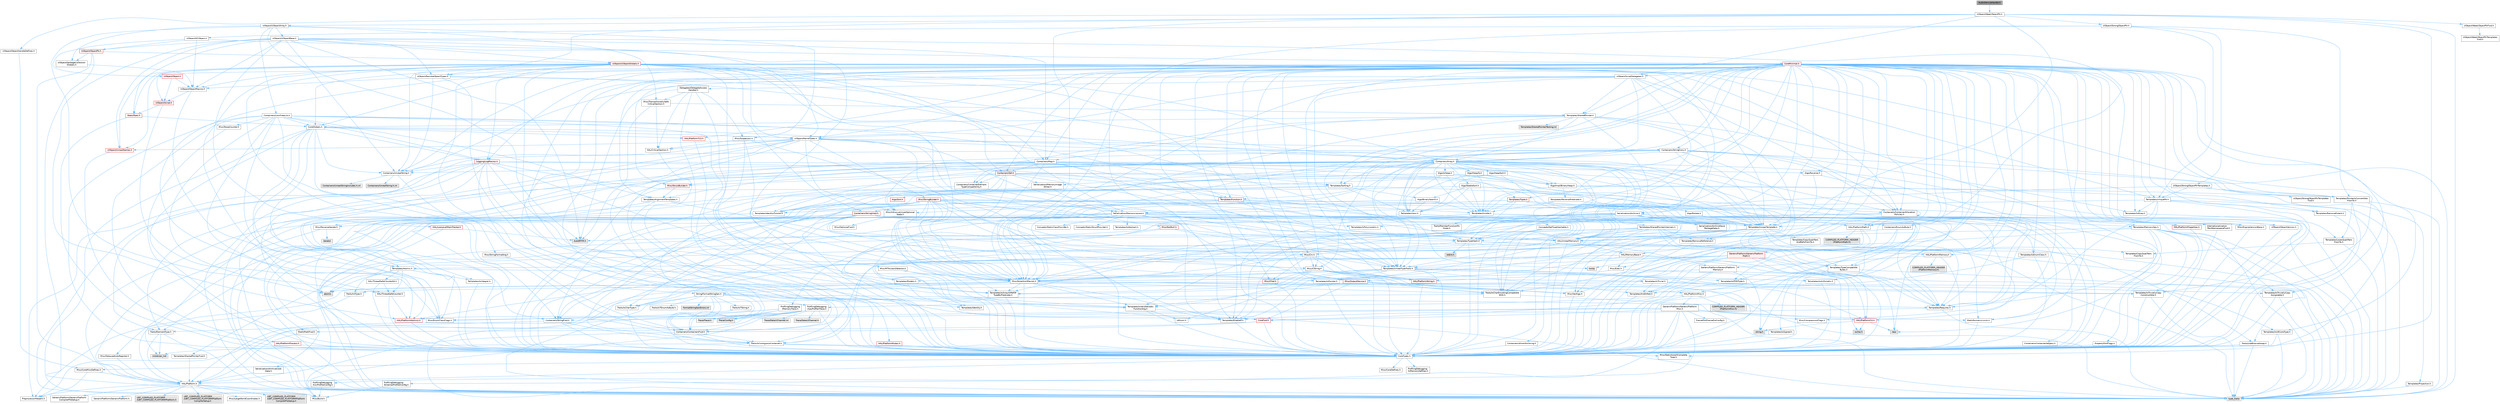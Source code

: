 digraph "AudioDeviceHandle.h"
{
 // INTERACTIVE_SVG=YES
 // LATEX_PDF_SIZE
  bgcolor="transparent";
  edge [fontname=Helvetica,fontsize=10,labelfontname=Helvetica,labelfontsize=10];
  node [fontname=Helvetica,fontsize=10,shape=box,height=0.2,width=0.4];
  Node1 [id="Node000001",label="AudioDeviceHandle.h",height=0.2,width=0.4,color="gray40", fillcolor="grey60", style="filled", fontcolor="black",tooltip=" "];
  Node1 -> Node2 [id="edge1_Node000001_Node000002",color="steelblue1",style="solid",tooltip=" "];
  Node2 [id="Node000002",label="UObject/WeakObjectPtr.h",height=0.2,width=0.4,color="grey40", fillcolor="white", style="filled",URL="$d6/d96/WeakObjectPtr_8h.html",tooltip=" "];
  Node2 -> Node3 [id="edge2_Node000002_Node000003",color="steelblue1",style="solid",tooltip=" "];
  Node3 [id="Node000003",label="CoreTypes.h",height=0.2,width=0.4,color="grey40", fillcolor="white", style="filled",URL="$dc/dec/CoreTypes_8h.html",tooltip=" "];
  Node3 -> Node4 [id="edge3_Node000003_Node000004",color="steelblue1",style="solid",tooltip=" "];
  Node4 [id="Node000004",label="HAL/Platform.h",height=0.2,width=0.4,color="grey40", fillcolor="white", style="filled",URL="$d9/dd0/Platform_8h.html",tooltip=" "];
  Node4 -> Node5 [id="edge4_Node000004_Node000005",color="steelblue1",style="solid",tooltip=" "];
  Node5 [id="Node000005",label="Misc/Build.h",height=0.2,width=0.4,color="grey40", fillcolor="white", style="filled",URL="$d3/dbb/Build_8h.html",tooltip=" "];
  Node4 -> Node6 [id="edge5_Node000004_Node000006",color="steelblue1",style="solid",tooltip=" "];
  Node6 [id="Node000006",label="Misc/LargeWorldCoordinates.h",height=0.2,width=0.4,color="grey40", fillcolor="white", style="filled",URL="$d2/dcb/LargeWorldCoordinates_8h.html",tooltip=" "];
  Node4 -> Node7 [id="edge6_Node000004_Node000007",color="steelblue1",style="solid",tooltip=" "];
  Node7 [id="Node000007",label="type_traits",height=0.2,width=0.4,color="grey60", fillcolor="#E0E0E0", style="filled",tooltip=" "];
  Node4 -> Node8 [id="edge7_Node000004_Node000008",color="steelblue1",style="solid",tooltip=" "];
  Node8 [id="Node000008",label="PreprocessorHelpers.h",height=0.2,width=0.4,color="grey40", fillcolor="white", style="filled",URL="$db/ddb/PreprocessorHelpers_8h.html",tooltip=" "];
  Node4 -> Node9 [id="edge8_Node000004_Node000009",color="steelblue1",style="solid",tooltip=" "];
  Node9 [id="Node000009",label="UBT_COMPILED_PLATFORM\l/UBT_COMPILED_PLATFORMPlatform\lCompilerPreSetup.h",height=0.2,width=0.4,color="grey60", fillcolor="#E0E0E0", style="filled",tooltip=" "];
  Node4 -> Node10 [id="edge9_Node000004_Node000010",color="steelblue1",style="solid",tooltip=" "];
  Node10 [id="Node000010",label="GenericPlatform/GenericPlatform\lCompilerPreSetup.h",height=0.2,width=0.4,color="grey40", fillcolor="white", style="filled",URL="$d9/dc8/GenericPlatformCompilerPreSetup_8h.html",tooltip=" "];
  Node4 -> Node11 [id="edge10_Node000004_Node000011",color="steelblue1",style="solid",tooltip=" "];
  Node11 [id="Node000011",label="GenericPlatform/GenericPlatform.h",height=0.2,width=0.4,color="grey40", fillcolor="white", style="filled",URL="$d6/d84/GenericPlatform_8h.html",tooltip=" "];
  Node4 -> Node12 [id="edge11_Node000004_Node000012",color="steelblue1",style="solid",tooltip=" "];
  Node12 [id="Node000012",label="UBT_COMPILED_PLATFORM\l/UBT_COMPILED_PLATFORMPlatform.h",height=0.2,width=0.4,color="grey60", fillcolor="#E0E0E0", style="filled",tooltip=" "];
  Node4 -> Node13 [id="edge12_Node000004_Node000013",color="steelblue1",style="solid",tooltip=" "];
  Node13 [id="Node000013",label="UBT_COMPILED_PLATFORM\l/UBT_COMPILED_PLATFORMPlatform\lCompilerSetup.h",height=0.2,width=0.4,color="grey60", fillcolor="#E0E0E0", style="filled",tooltip=" "];
  Node3 -> Node14 [id="edge13_Node000003_Node000014",color="steelblue1",style="solid",tooltip=" "];
  Node14 [id="Node000014",label="ProfilingDebugging\l/UMemoryDefines.h",height=0.2,width=0.4,color="grey40", fillcolor="white", style="filled",URL="$d2/da2/UMemoryDefines_8h.html",tooltip=" "];
  Node3 -> Node15 [id="edge14_Node000003_Node000015",color="steelblue1",style="solid",tooltip=" "];
  Node15 [id="Node000015",label="Misc/CoreMiscDefines.h",height=0.2,width=0.4,color="grey40", fillcolor="white", style="filled",URL="$da/d38/CoreMiscDefines_8h.html",tooltip=" "];
  Node15 -> Node4 [id="edge15_Node000015_Node000004",color="steelblue1",style="solid",tooltip=" "];
  Node15 -> Node8 [id="edge16_Node000015_Node000008",color="steelblue1",style="solid",tooltip=" "];
  Node3 -> Node16 [id="edge17_Node000003_Node000016",color="steelblue1",style="solid",tooltip=" "];
  Node16 [id="Node000016",label="Misc/CoreDefines.h",height=0.2,width=0.4,color="grey40", fillcolor="white", style="filled",URL="$d3/dd2/CoreDefines_8h.html",tooltip=" "];
  Node2 -> Node17 [id="edge18_Node000002_Node000017",color="steelblue1",style="solid",tooltip=" "];
  Node17 [id="Node000017",label="Misc/AssertionMacros.h",height=0.2,width=0.4,color="grey40", fillcolor="white", style="filled",URL="$d0/dfa/AssertionMacros_8h.html",tooltip=" "];
  Node17 -> Node3 [id="edge19_Node000017_Node000003",color="steelblue1",style="solid",tooltip=" "];
  Node17 -> Node4 [id="edge20_Node000017_Node000004",color="steelblue1",style="solid",tooltip=" "];
  Node17 -> Node18 [id="edge21_Node000017_Node000018",color="steelblue1",style="solid",tooltip=" "];
  Node18 [id="Node000018",label="HAL/PlatformMisc.h",height=0.2,width=0.4,color="grey40", fillcolor="white", style="filled",URL="$d0/df5/PlatformMisc_8h.html",tooltip=" "];
  Node18 -> Node3 [id="edge22_Node000018_Node000003",color="steelblue1",style="solid",tooltip=" "];
  Node18 -> Node19 [id="edge23_Node000018_Node000019",color="steelblue1",style="solid",tooltip=" "];
  Node19 [id="Node000019",label="GenericPlatform/GenericPlatform\lMisc.h",height=0.2,width=0.4,color="grey40", fillcolor="white", style="filled",URL="$db/d9a/GenericPlatformMisc_8h.html",tooltip=" "];
  Node19 -> Node20 [id="edge24_Node000019_Node000020",color="steelblue1",style="solid",tooltip=" "];
  Node20 [id="Node000020",label="Containers/StringFwd.h",height=0.2,width=0.4,color="grey40", fillcolor="white", style="filled",URL="$df/d37/StringFwd_8h.html",tooltip=" "];
  Node20 -> Node3 [id="edge25_Node000020_Node000003",color="steelblue1",style="solid",tooltip=" "];
  Node20 -> Node21 [id="edge26_Node000020_Node000021",color="steelblue1",style="solid",tooltip=" "];
  Node21 [id="Node000021",label="Traits/ElementType.h",height=0.2,width=0.4,color="grey40", fillcolor="white", style="filled",URL="$d5/d4f/ElementType_8h.html",tooltip=" "];
  Node21 -> Node4 [id="edge27_Node000021_Node000004",color="steelblue1",style="solid",tooltip=" "];
  Node21 -> Node22 [id="edge28_Node000021_Node000022",color="steelblue1",style="solid",tooltip=" "];
  Node22 [id="Node000022",label="initializer_list",height=0.2,width=0.4,color="grey60", fillcolor="#E0E0E0", style="filled",tooltip=" "];
  Node21 -> Node7 [id="edge29_Node000021_Node000007",color="steelblue1",style="solid",tooltip=" "];
  Node20 -> Node23 [id="edge30_Node000020_Node000023",color="steelblue1",style="solid",tooltip=" "];
  Node23 [id="Node000023",label="Traits/IsContiguousContainer.h",height=0.2,width=0.4,color="grey40", fillcolor="white", style="filled",URL="$d5/d3c/IsContiguousContainer_8h.html",tooltip=" "];
  Node23 -> Node3 [id="edge31_Node000023_Node000003",color="steelblue1",style="solid",tooltip=" "];
  Node23 -> Node24 [id="edge32_Node000023_Node000024",color="steelblue1",style="solid",tooltip=" "];
  Node24 [id="Node000024",label="Misc/StaticAssertComplete\lType.h",height=0.2,width=0.4,color="grey40", fillcolor="white", style="filled",URL="$d5/d4e/StaticAssertCompleteType_8h.html",tooltip=" "];
  Node23 -> Node22 [id="edge33_Node000023_Node000022",color="steelblue1",style="solid",tooltip=" "];
  Node19 -> Node25 [id="edge34_Node000019_Node000025",color="steelblue1",style="solid",tooltip=" "];
  Node25 [id="Node000025",label="CoreFwd.h",height=0.2,width=0.4,color="red", fillcolor="#FFF0F0", style="filled",URL="$d1/d1e/CoreFwd_8h.html",tooltip=" "];
  Node25 -> Node3 [id="edge35_Node000025_Node000003",color="steelblue1",style="solid",tooltip=" "];
  Node25 -> Node26 [id="edge36_Node000025_Node000026",color="steelblue1",style="solid",tooltip=" "];
  Node26 [id="Node000026",label="Containers/ContainersFwd.h",height=0.2,width=0.4,color="grey40", fillcolor="white", style="filled",URL="$d4/d0a/ContainersFwd_8h.html",tooltip=" "];
  Node26 -> Node4 [id="edge37_Node000026_Node000004",color="steelblue1",style="solid",tooltip=" "];
  Node26 -> Node3 [id="edge38_Node000026_Node000003",color="steelblue1",style="solid",tooltip=" "];
  Node26 -> Node23 [id="edge39_Node000026_Node000023",color="steelblue1",style="solid",tooltip=" "];
  Node25 -> Node27 [id="edge40_Node000025_Node000027",color="steelblue1",style="solid",tooltip=" "];
  Node27 [id="Node000027",label="Math/MathFwd.h",height=0.2,width=0.4,color="grey40", fillcolor="white", style="filled",URL="$d2/d10/MathFwd_8h.html",tooltip=" "];
  Node27 -> Node4 [id="edge41_Node000027_Node000004",color="steelblue1",style="solid",tooltip=" "];
  Node19 -> Node3 [id="edge42_Node000019_Node000003",color="steelblue1",style="solid",tooltip=" "];
  Node19 -> Node29 [id="edge43_Node000019_Node000029",color="steelblue1",style="solid",tooltip=" "];
  Node29 [id="Node000029",label="FramePro/FrameProConfig.h",height=0.2,width=0.4,color="grey40", fillcolor="white", style="filled",URL="$d7/d90/FrameProConfig_8h.html",tooltip=" "];
  Node19 -> Node30 [id="edge44_Node000019_Node000030",color="steelblue1",style="solid",tooltip=" "];
  Node30 [id="Node000030",label="HAL/PlatformCrt.h",height=0.2,width=0.4,color="red", fillcolor="#FFF0F0", style="filled",URL="$d8/d75/PlatformCrt_8h.html",tooltip=" "];
  Node30 -> Node31 [id="edge45_Node000030_Node000031",color="steelblue1",style="solid",tooltip=" "];
  Node31 [id="Node000031",label="new",height=0.2,width=0.4,color="grey60", fillcolor="#E0E0E0", style="filled",tooltip=" "];
  Node30 -> Node32 [id="edge46_Node000030_Node000032",color="steelblue1",style="solid",tooltip=" "];
  Node32 [id="Node000032",label="wchar.h",height=0.2,width=0.4,color="grey60", fillcolor="#E0E0E0", style="filled",tooltip=" "];
  Node30 -> Node39 [id="edge47_Node000030_Node000039",color="steelblue1",style="solid",tooltip=" "];
  Node39 [id="Node000039",label="string.h",height=0.2,width=0.4,color="grey60", fillcolor="#E0E0E0", style="filled",tooltip=" "];
  Node19 -> Node40 [id="edge48_Node000019_Node000040",color="steelblue1",style="solid",tooltip=" "];
  Node40 [id="Node000040",label="Math/NumericLimits.h",height=0.2,width=0.4,color="grey40", fillcolor="white", style="filled",URL="$df/d1b/NumericLimits_8h.html",tooltip=" "];
  Node40 -> Node3 [id="edge49_Node000040_Node000003",color="steelblue1",style="solid",tooltip=" "];
  Node19 -> Node41 [id="edge50_Node000019_Node000041",color="steelblue1",style="solid",tooltip=" "];
  Node41 [id="Node000041",label="Misc/CompressionFlags.h",height=0.2,width=0.4,color="grey40", fillcolor="white", style="filled",URL="$d9/d76/CompressionFlags_8h.html",tooltip=" "];
  Node19 -> Node42 [id="edge51_Node000019_Node000042",color="steelblue1",style="solid",tooltip=" "];
  Node42 [id="Node000042",label="Misc/EnumClassFlags.h",height=0.2,width=0.4,color="grey40", fillcolor="white", style="filled",URL="$d8/de7/EnumClassFlags_8h.html",tooltip=" "];
  Node19 -> Node43 [id="edge52_Node000019_Node000043",color="steelblue1",style="solid",tooltip=" "];
  Node43 [id="Node000043",label="ProfilingDebugging\l/CsvProfilerConfig.h",height=0.2,width=0.4,color="grey40", fillcolor="white", style="filled",URL="$d3/d88/CsvProfilerConfig_8h.html",tooltip=" "];
  Node43 -> Node5 [id="edge53_Node000043_Node000005",color="steelblue1",style="solid",tooltip=" "];
  Node19 -> Node44 [id="edge54_Node000019_Node000044",color="steelblue1",style="solid",tooltip=" "];
  Node44 [id="Node000044",label="ProfilingDebugging\l/ExternalProfilerConfig.h",height=0.2,width=0.4,color="grey40", fillcolor="white", style="filled",URL="$d3/dbb/ExternalProfilerConfig_8h.html",tooltip=" "];
  Node44 -> Node5 [id="edge55_Node000044_Node000005",color="steelblue1",style="solid",tooltip=" "];
  Node18 -> Node45 [id="edge56_Node000018_Node000045",color="steelblue1",style="solid",tooltip=" "];
  Node45 [id="Node000045",label="COMPILED_PLATFORM_HEADER\l(PlatformMisc.h)",height=0.2,width=0.4,color="grey60", fillcolor="#E0E0E0", style="filled",tooltip=" "];
  Node18 -> Node46 [id="edge57_Node000018_Node000046",color="steelblue1",style="solid",tooltip=" "];
  Node46 [id="Node000046",label="ProfilingDebugging\l/CpuProfilerTrace.h",height=0.2,width=0.4,color="grey40", fillcolor="white", style="filled",URL="$da/dcb/CpuProfilerTrace_8h.html",tooltip=" "];
  Node46 -> Node3 [id="edge58_Node000046_Node000003",color="steelblue1",style="solid",tooltip=" "];
  Node46 -> Node26 [id="edge59_Node000046_Node000026",color="steelblue1",style="solid",tooltip=" "];
  Node46 -> Node47 [id="edge60_Node000046_Node000047",color="steelblue1",style="solid",tooltip=" "];
  Node47 [id="Node000047",label="HAL/PlatformAtomics.h",height=0.2,width=0.4,color="red", fillcolor="#FFF0F0", style="filled",URL="$d3/d36/PlatformAtomics_8h.html",tooltip=" "];
  Node47 -> Node3 [id="edge61_Node000047_Node000003",color="steelblue1",style="solid",tooltip=" "];
  Node46 -> Node8 [id="edge62_Node000046_Node000008",color="steelblue1",style="solid",tooltip=" "];
  Node46 -> Node5 [id="edge63_Node000046_Node000005",color="steelblue1",style="solid",tooltip=" "];
  Node46 -> Node50 [id="edge64_Node000046_Node000050",color="steelblue1",style="solid",tooltip=" "];
  Node50 [id="Node000050",label="Trace/Config.h",height=0.2,width=0.4,color="grey60", fillcolor="#E0E0E0", style="filled",tooltip=" "];
  Node46 -> Node51 [id="edge65_Node000046_Node000051",color="steelblue1",style="solid",tooltip=" "];
  Node51 [id="Node000051",label="Trace/Detail/Channel.h",height=0.2,width=0.4,color="grey60", fillcolor="#E0E0E0", style="filled",tooltip=" "];
  Node46 -> Node52 [id="edge66_Node000046_Node000052",color="steelblue1",style="solid",tooltip=" "];
  Node52 [id="Node000052",label="Trace/Detail/Channel.inl",height=0.2,width=0.4,color="grey60", fillcolor="#E0E0E0", style="filled",tooltip=" "];
  Node46 -> Node53 [id="edge67_Node000046_Node000053",color="steelblue1",style="solid",tooltip=" "];
  Node53 [id="Node000053",label="Trace/Trace.h",height=0.2,width=0.4,color="grey60", fillcolor="#E0E0E0", style="filled",tooltip=" "];
  Node17 -> Node8 [id="edge68_Node000017_Node000008",color="steelblue1",style="solid",tooltip=" "];
  Node17 -> Node54 [id="edge69_Node000017_Node000054",color="steelblue1",style="solid",tooltip=" "];
  Node54 [id="Node000054",label="Templates/EnableIf.h",height=0.2,width=0.4,color="grey40", fillcolor="white", style="filled",URL="$d7/d60/EnableIf_8h.html",tooltip=" "];
  Node54 -> Node3 [id="edge70_Node000054_Node000003",color="steelblue1",style="solid",tooltip=" "];
  Node17 -> Node55 [id="edge71_Node000017_Node000055",color="steelblue1",style="solid",tooltip=" "];
  Node55 [id="Node000055",label="Templates/IsArrayOrRefOf\lTypeByPredicate.h",height=0.2,width=0.4,color="grey40", fillcolor="white", style="filled",URL="$d6/da1/IsArrayOrRefOfTypeByPredicate_8h.html",tooltip=" "];
  Node55 -> Node3 [id="edge72_Node000055_Node000003",color="steelblue1",style="solid",tooltip=" "];
  Node17 -> Node56 [id="edge73_Node000017_Node000056",color="steelblue1",style="solid",tooltip=" "];
  Node56 [id="Node000056",label="Templates/IsValidVariadic\lFunctionArg.h",height=0.2,width=0.4,color="grey40", fillcolor="white", style="filled",URL="$d0/dc8/IsValidVariadicFunctionArg_8h.html",tooltip=" "];
  Node56 -> Node3 [id="edge74_Node000056_Node000003",color="steelblue1",style="solid",tooltip=" "];
  Node56 -> Node57 [id="edge75_Node000056_Node000057",color="steelblue1",style="solid",tooltip=" "];
  Node57 [id="Node000057",label="IsEnum.h",height=0.2,width=0.4,color="grey40", fillcolor="white", style="filled",URL="$d4/de5/IsEnum_8h.html",tooltip=" "];
  Node56 -> Node7 [id="edge76_Node000056_Node000007",color="steelblue1",style="solid",tooltip=" "];
  Node17 -> Node58 [id="edge77_Node000017_Node000058",color="steelblue1",style="solid",tooltip=" "];
  Node58 [id="Node000058",label="Traits/IsCharEncodingCompatible\lWith.h",height=0.2,width=0.4,color="grey40", fillcolor="white", style="filled",URL="$df/dd1/IsCharEncodingCompatibleWith_8h.html",tooltip=" "];
  Node58 -> Node7 [id="edge78_Node000058_Node000007",color="steelblue1",style="solid",tooltip=" "];
  Node58 -> Node59 [id="edge79_Node000058_Node000059",color="steelblue1",style="solid",tooltip=" "];
  Node59 [id="Node000059",label="Traits/IsCharType.h",height=0.2,width=0.4,color="grey40", fillcolor="white", style="filled",URL="$db/d51/IsCharType_8h.html",tooltip=" "];
  Node59 -> Node3 [id="edge80_Node000059_Node000003",color="steelblue1",style="solid",tooltip=" "];
  Node17 -> Node60 [id="edge81_Node000017_Node000060",color="steelblue1",style="solid",tooltip=" "];
  Node60 [id="Node000060",label="Misc/VarArgs.h",height=0.2,width=0.4,color="grey40", fillcolor="white", style="filled",URL="$d5/d6f/VarArgs_8h.html",tooltip=" "];
  Node60 -> Node3 [id="edge82_Node000060_Node000003",color="steelblue1",style="solid",tooltip=" "];
  Node17 -> Node61 [id="edge83_Node000017_Node000061",color="steelblue1",style="solid",tooltip=" "];
  Node61 [id="Node000061",label="String/FormatStringSan.h",height=0.2,width=0.4,color="grey40", fillcolor="white", style="filled",URL="$d3/d8b/FormatStringSan_8h.html",tooltip=" "];
  Node61 -> Node7 [id="edge84_Node000061_Node000007",color="steelblue1",style="solid",tooltip=" "];
  Node61 -> Node3 [id="edge85_Node000061_Node000003",color="steelblue1",style="solid",tooltip=" "];
  Node61 -> Node62 [id="edge86_Node000061_Node000062",color="steelblue1",style="solid",tooltip=" "];
  Node62 [id="Node000062",label="Templates/Requires.h",height=0.2,width=0.4,color="grey40", fillcolor="white", style="filled",URL="$dc/d96/Requires_8h.html",tooltip=" "];
  Node62 -> Node54 [id="edge87_Node000062_Node000054",color="steelblue1",style="solid",tooltip=" "];
  Node62 -> Node7 [id="edge88_Node000062_Node000007",color="steelblue1",style="solid",tooltip=" "];
  Node61 -> Node63 [id="edge89_Node000061_Node000063",color="steelblue1",style="solid",tooltip=" "];
  Node63 [id="Node000063",label="Templates/Identity.h",height=0.2,width=0.4,color="grey40", fillcolor="white", style="filled",URL="$d0/dd5/Identity_8h.html",tooltip=" "];
  Node61 -> Node56 [id="edge90_Node000061_Node000056",color="steelblue1",style="solid",tooltip=" "];
  Node61 -> Node59 [id="edge91_Node000061_Node000059",color="steelblue1",style="solid",tooltip=" "];
  Node61 -> Node64 [id="edge92_Node000061_Node000064",color="steelblue1",style="solid",tooltip=" "];
  Node64 [id="Node000064",label="Traits/IsTEnumAsByte.h",height=0.2,width=0.4,color="grey40", fillcolor="white", style="filled",URL="$d1/de6/IsTEnumAsByte_8h.html",tooltip=" "];
  Node61 -> Node65 [id="edge93_Node000061_Node000065",color="steelblue1",style="solid",tooltip=" "];
  Node65 [id="Node000065",label="Traits/IsTString.h",height=0.2,width=0.4,color="grey40", fillcolor="white", style="filled",URL="$d0/df8/IsTString_8h.html",tooltip=" "];
  Node65 -> Node26 [id="edge94_Node000065_Node000026",color="steelblue1",style="solid",tooltip=" "];
  Node61 -> Node26 [id="edge95_Node000061_Node000026",color="steelblue1",style="solid",tooltip=" "];
  Node61 -> Node66 [id="edge96_Node000061_Node000066",color="steelblue1",style="solid",tooltip=" "];
  Node66 [id="Node000066",label="FormatStringSanErrors.inl",height=0.2,width=0.4,color="grey60", fillcolor="#E0E0E0", style="filled",tooltip=" "];
  Node17 -> Node67 [id="edge97_Node000017_Node000067",color="steelblue1",style="solid",tooltip=" "];
  Node67 [id="Node000067",label="atomic",height=0.2,width=0.4,color="grey60", fillcolor="#E0E0E0", style="filled",tooltip=" "];
  Node2 -> Node68 [id="edge98_Node000002_Node000068",color="steelblue1",style="solid",tooltip=" "];
  Node68 [id="Node000068",label="Templates/UnrealTemplate.h",height=0.2,width=0.4,color="grey40", fillcolor="white", style="filled",URL="$d4/d24/UnrealTemplate_8h.html",tooltip=" "];
  Node68 -> Node3 [id="edge99_Node000068_Node000003",color="steelblue1",style="solid",tooltip=" "];
  Node68 -> Node69 [id="edge100_Node000068_Node000069",color="steelblue1",style="solid",tooltip=" "];
  Node69 [id="Node000069",label="Templates/IsPointer.h",height=0.2,width=0.4,color="grey40", fillcolor="white", style="filled",URL="$d7/d05/IsPointer_8h.html",tooltip=" "];
  Node69 -> Node3 [id="edge101_Node000069_Node000003",color="steelblue1",style="solid",tooltip=" "];
  Node68 -> Node70 [id="edge102_Node000068_Node000070",color="steelblue1",style="solid",tooltip=" "];
  Node70 [id="Node000070",label="HAL/UnrealMemory.h",height=0.2,width=0.4,color="grey40", fillcolor="white", style="filled",URL="$d9/d96/UnrealMemory_8h.html",tooltip=" "];
  Node70 -> Node3 [id="edge103_Node000070_Node000003",color="steelblue1",style="solid",tooltip=" "];
  Node70 -> Node71 [id="edge104_Node000070_Node000071",color="steelblue1",style="solid",tooltip=" "];
  Node71 [id="Node000071",label="GenericPlatform/GenericPlatform\lMemory.h",height=0.2,width=0.4,color="grey40", fillcolor="white", style="filled",URL="$dd/d22/GenericPlatformMemory_8h.html",tooltip=" "];
  Node71 -> Node25 [id="edge105_Node000071_Node000025",color="steelblue1",style="solid",tooltip=" "];
  Node71 -> Node3 [id="edge106_Node000071_Node000003",color="steelblue1",style="solid",tooltip=" "];
  Node71 -> Node72 [id="edge107_Node000071_Node000072",color="steelblue1",style="solid",tooltip=" "];
  Node72 [id="Node000072",label="HAL/PlatformString.h",height=0.2,width=0.4,color="red", fillcolor="#FFF0F0", style="filled",URL="$db/db5/PlatformString_8h.html",tooltip=" "];
  Node72 -> Node3 [id="edge108_Node000072_Node000003",color="steelblue1",style="solid",tooltip=" "];
  Node71 -> Node39 [id="edge109_Node000071_Node000039",color="steelblue1",style="solid",tooltip=" "];
  Node71 -> Node32 [id="edge110_Node000071_Node000032",color="steelblue1",style="solid",tooltip=" "];
  Node70 -> Node74 [id="edge111_Node000070_Node000074",color="steelblue1",style="solid",tooltip=" "];
  Node74 [id="Node000074",label="HAL/MemoryBase.h",height=0.2,width=0.4,color="grey40", fillcolor="white", style="filled",URL="$d6/d9f/MemoryBase_8h.html",tooltip=" "];
  Node74 -> Node3 [id="edge112_Node000074_Node000003",color="steelblue1",style="solid",tooltip=" "];
  Node74 -> Node47 [id="edge113_Node000074_Node000047",color="steelblue1",style="solid",tooltip=" "];
  Node74 -> Node30 [id="edge114_Node000074_Node000030",color="steelblue1",style="solid",tooltip=" "];
  Node74 -> Node75 [id="edge115_Node000074_Node000075",color="steelblue1",style="solid",tooltip=" "];
  Node75 [id="Node000075",label="Misc/Exec.h",height=0.2,width=0.4,color="grey40", fillcolor="white", style="filled",URL="$de/ddb/Exec_8h.html",tooltip=" "];
  Node75 -> Node3 [id="edge116_Node000075_Node000003",color="steelblue1",style="solid",tooltip=" "];
  Node75 -> Node17 [id="edge117_Node000075_Node000017",color="steelblue1",style="solid",tooltip=" "];
  Node74 -> Node76 [id="edge118_Node000074_Node000076",color="steelblue1",style="solid",tooltip=" "];
  Node76 [id="Node000076",label="Misc/OutputDevice.h",height=0.2,width=0.4,color="red", fillcolor="#FFF0F0", style="filled",URL="$d7/d32/OutputDevice_8h.html",tooltip=" "];
  Node76 -> Node25 [id="edge119_Node000076_Node000025",color="steelblue1",style="solid",tooltip=" "];
  Node76 -> Node3 [id="edge120_Node000076_Node000003",color="steelblue1",style="solid",tooltip=" "];
  Node76 -> Node60 [id="edge121_Node000076_Node000060",color="steelblue1",style="solid",tooltip=" "];
  Node76 -> Node55 [id="edge122_Node000076_Node000055",color="steelblue1",style="solid",tooltip=" "];
  Node76 -> Node56 [id="edge123_Node000076_Node000056",color="steelblue1",style="solid",tooltip=" "];
  Node76 -> Node58 [id="edge124_Node000076_Node000058",color="steelblue1",style="solid",tooltip=" "];
  Node74 -> Node78 [id="edge125_Node000074_Node000078",color="steelblue1",style="solid",tooltip=" "];
  Node78 [id="Node000078",label="Templates/Atomic.h",height=0.2,width=0.4,color="grey40", fillcolor="white", style="filled",URL="$d3/d91/Atomic_8h.html",tooltip=" "];
  Node78 -> Node79 [id="edge126_Node000078_Node000079",color="steelblue1",style="solid",tooltip=" "];
  Node79 [id="Node000079",label="HAL/ThreadSafeCounter.h",height=0.2,width=0.4,color="grey40", fillcolor="white", style="filled",URL="$dc/dc9/ThreadSafeCounter_8h.html",tooltip=" "];
  Node79 -> Node3 [id="edge127_Node000079_Node000003",color="steelblue1",style="solid",tooltip=" "];
  Node79 -> Node47 [id="edge128_Node000079_Node000047",color="steelblue1",style="solid",tooltip=" "];
  Node78 -> Node80 [id="edge129_Node000078_Node000080",color="steelblue1",style="solid",tooltip=" "];
  Node80 [id="Node000080",label="HAL/ThreadSafeCounter64.h",height=0.2,width=0.4,color="grey40", fillcolor="white", style="filled",URL="$d0/d12/ThreadSafeCounter64_8h.html",tooltip=" "];
  Node80 -> Node3 [id="edge130_Node000080_Node000003",color="steelblue1",style="solid",tooltip=" "];
  Node80 -> Node79 [id="edge131_Node000080_Node000079",color="steelblue1",style="solid",tooltip=" "];
  Node78 -> Node81 [id="edge132_Node000078_Node000081",color="steelblue1",style="solid",tooltip=" "];
  Node81 [id="Node000081",label="Templates/IsIntegral.h",height=0.2,width=0.4,color="grey40", fillcolor="white", style="filled",URL="$da/d64/IsIntegral_8h.html",tooltip=" "];
  Node81 -> Node3 [id="edge133_Node000081_Node000003",color="steelblue1",style="solid",tooltip=" "];
  Node78 -> Node82 [id="edge134_Node000078_Node000082",color="steelblue1",style="solid",tooltip=" "];
  Node82 [id="Node000082",label="Templates/IsTrivial.h",height=0.2,width=0.4,color="grey40", fillcolor="white", style="filled",URL="$da/d4c/IsTrivial_8h.html",tooltip=" "];
  Node82 -> Node83 [id="edge135_Node000082_Node000083",color="steelblue1",style="solid",tooltip=" "];
  Node83 [id="Node000083",label="Templates/AndOrNot.h",height=0.2,width=0.4,color="grey40", fillcolor="white", style="filled",URL="$db/d0a/AndOrNot_8h.html",tooltip=" "];
  Node83 -> Node3 [id="edge136_Node000083_Node000003",color="steelblue1",style="solid",tooltip=" "];
  Node82 -> Node84 [id="edge137_Node000082_Node000084",color="steelblue1",style="solid",tooltip=" "];
  Node84 [id="Node000084",label="Templates/IsTriviallyCopy\lConstructible.h",height=0.2,width=0.4,color="grey40", fillcolor="white", style="filled",URL="$d3/d78/IsTriviallyCopyConstructible_8h.html",tooltip=" "];
  Node84 -> Node3 [id="edge138_Node000084_Node000003",color="steelblue1",style="solid",tooltip=" "];
  Node84 -> Node7 [id="edge139_Node000084_Node000007",color="steelblue1",style="solid",tooltip=" "];
  Node82 -> Node85 [id="edge140_Node000082_Node000085",color="steelblue1",style="solid",tooltip=" "];
  Node85 [id="Node000085",label="Templates/IsTriviallyCopy\lAssignable.h",height=0.2,width=0.4,color="grey40", fillcolor="white", style="filled",URL="$d2/df2/IsTriviallyCopyAssignable_8h.html",tooltip=" "];
  Node85 -> Node3 [id="edge141_Node000085_Node000003",color="steelblue1",style="solid",tooltip=" "];
  Node85 -> Node7 [id="edge142_Node000085_Node000007",color="steelblue1",style="solid",tooltip=" "];
  Node82 -> Node7 [id="edge143_Node000082_Node000007",color="steelblue1",style="solid",tooltip=" "];
  Node78 -> Node86 [id="edge144_Node000078_Node000086",color="steelblue1",style="solid",tooltip=" "];
  Node86 [id="Node000086",label="Traits/IntType.h",height=0.2,width=0.4,color="grey40", fillcolor="white", style="filled",URL="$d7/deb/IntType_8h.html",tooltip=" "];
  Node86 -> Node4 [id="edge145_Node000086_Node000004",color="steelblue1",style="solid",tooltip=" "];
  Node78 -> Node67 [id="edge146_Node000078_Node000067",color="steelblue1",style="solid",tooltip=" "];
  Node70 -> Node87 [id="edge147_Node000070_Node000087",color="steelblue1",style="solid",tooltip=" "];
  Node87 [id="Node000087",label="HAL/PlatformMemory.h",height=0.2,width=0.4,color="grey40", fillcolor="white", style="filled",URL="$de/d68/PlatformMemory_8h.html",tooltip=" "];
  Node87 -> Node3 [id="edge148_Node000087_Node000003",color="steelblue1",style="solid",tooltip=" "];
  Node87 -> Node71 [id="edge149_Node000087_Node000071",color="steelblue1",style="solid",tooltip=" "];
  Node87 -> Node88 [id="edge150_Node000087_Node000088",color="steelblue1",style="solid",tooltip=" "];
  Node88 [id="Node000088",label="COMPILED_PLATFORM_HEADER\l(PlatformMemory.h)",height=0.2,width=0.4,color="grey60", fillcolor="#E0E0E0", style="filled",tooltip=" "];
  Node70 -> Node89 [id="edge151_Node000070_Node000089",color="steelblue1",style="solid",tooltip=" "];
  Node89 [id="Node000089",label="ProfilingDebugging\l/MemoryTrace.h",height=0.2,width=0.4,color="grey40", fillcolor="white", style="filled",URL="$da/dd7/MemoryTrace_8h.html",tooltip=" "];
  Node89 -> Node4 [id="edge152_Node000089_Node000004",color="steelblue1",style="solid",tooltip=" "];
  Node89 -> Node42 [id="edge153_Node000089_Node000042",color="steelblue1",style="solid",tooltip=" "];
  Node89 -> Node50 [id="edge154_Node000089_Node000050",color="steelblue1",style="solid",tooltip=" "];
  Node89 -> Node53 [id="edge155_Node000089_Node000053",color="steelblue1",style="solid",tooltip=" "];
  Node70 -> Node69 [id="edge156_Node000070_Node000069",color="steelblue1",style="solid",tooltip=" "];
  Node68 -> Node90 [id="edge157_Node000068_Node000090",color="steelblue1",style="solid",tooltip=" "];
  Node90 [id="Node000090",label="Templates/CopyQualifiers\lAndRefsFromTo.h",height=0.2,width=0.4,color="grey40", fillcolor="white", style="filled",URL="$d3/db3/CopyQualifiersAndRefsFromTo_8h.html",tooltip=" "];
  Node90 -> Node91 [id="edge158_Node000090_Node000091",color="steelblue1",style="solid",tooltip=" "];
  Node91 [id="Node000091",label="Templates/CopyQualifiers\lFromTo.h",height=0.2,width=0.4,color="grey40", fillcolor="white", style="filled",URL="$d5/db4/CopyQualifiersFromTo_8h.html",tooltip=" "];
  Node68 -> Node92 [id="edge159_Node000068_Node000092",color="steelblue1",style="solid",tooltip=" "];
  Node92 [id="Node000092",label="Templates/UnrealTypeTraits.h",height=0.2,width=0.4,color="grey40", fillcolor="white", style="filled",URL="$d2/d2d/UnrealTypeTraits_8h.html",tooltip=" "];
  Node92 -> Node3 [id="edge160_Node000092_Node000003",color="steelblue1",style="solid",tooltip=" "];
  Node92 -> Node69 [id="edge161_Node000092_Node000069",color="steelblue1",style="solid",tooltip=" "];
  Node92 -> Node17 [id="edge162_Node000092_Node000017",color="steelblue1",style="solid",tooltip=" "];
  Node92 -> Node83 [id="edge163_Node000092_Node000083",color="steelblue1",style="solid",tooltip=" "];
  Node92 -> Node54 [id="edge164_Node000092_Node000054",color="steelblue1",style="solid",tooltip=" "];
  Node92 -> Node93 [id="edge165_Node000092_Node000093",color="steelblue1",style="solid",tooltip=" "];
  Node93 [id="Node000093",label="Templates/IsArithmetic.h",height=0.2,width=0.4,color="grey40", fillcolor="white", style="filled",URL="$d2/d5d/IsArithmetic_8h.html",tooltip=" "];
  Node93 -> Node3 [id="edge166_Node000093_Node000003",color="steelblue1",style="solid",tooltip=" "];
  Node92 -> Node57 [id="edge167_Node000092_Node000057",color="steelblue1",style="solid",tooltip=" "];
  Node92 -> Node94 [id="edge168_Node000092_Node000094",color="steelblue1",style="solid",tooltip=" "];
  Node94 [id="Node000094",label="Templates/Models.h",height=0.2,width=0.4,color="grey40", fillcolor="white", style="filled",URL="$d3/d0c/Models_8h.html",tooltip=" "];
  Node94 -> Node63 [id="edge169_Node000094_Node000063",color="steelblue1",style="solid",tooltip=" "];
  Node92 -> Node95 [id="edge170_Node000092_Node000095",color="steelblue1",style="solid",tooltip=" "];
  Node95 [id="Node000095",label="Templates/IsPODType.h",height=0.2,width=0.4,color="grey40", fillcolor="white", style="filled",URL="$d7/db1/IsPODType_8h.html",tooltip=" "];
  Node95 -> Node3 [id="edge171_Node000095_Node000003",color="steelblue1",style="solid",tooltip=" "];
  Node92 -> Node96 [id="edge172_Node000092_Node000096",color="steelblue1",style="solid",tooltip=" "];
  Node96 [id="Node000096",label="Templates/IsUECoreType.h",height=0.2,width=0.4,color="grey40", fillcolor="white", style="filled",URL="$d1/db8/IsUECoreType_8h.html",tooltip=" "];
  Node96 -> Node3 [id="edge173_Node000096_Node000003",color="steelblue1",style="solid",tooltip=" "];
  Node96 -> Node7 [id="edge174_Node000096_Node000007",color="steelblue1",style="solid",tooltip=" "];
  Node92 -> Node84 [id="edge175_Node000092_Node000084",color="steelblue1",style="solid",tooltip=" "];
  Node68 -> Node97 [id="edge176_Node000068_Node000097",color="steelblue1",style="solid",tooltip=" "];
  Node97 [id="Node000097",label="Templates/RemoveReference.h",height=0.2,width=0.4,color="grey40", fillcolor="white", style="filled",URL="$da/dbe/RemoveReference_8h.html",tooltip=" "];
  Node97 -> Node3 [id="edge177_Node000097_Node000003",color="steelblue1",style="solid",tooltip=" "];
  Node68 -> Node62 [id="edge178_Node000068_Node000062",color="steelblue1",style="solid",tooltip=" "];
  Node68 -> Node98 [id="edge179_Node000068_Node000098",color="steelblue1",style="solid",tooltip=" "];
  Node98 [id="Node000098",label="Templates/TypeCompatible\lBytes.h",height=0.2,width=0.4,color="grey40", fillcolor="white", style="filled",URL="$df/d0a/TypeCompatibleBytes_8h.html",tooltip=" "];
  Node98 -> Node3 [id="edge180_Node000098_Node000003",color="steelblue1",style="solid",tooltip=" "];
  Node98 -> Node39 [id="edge181_Node000098_Node000039",color="steelblue1",style="solid",tooltip=" "];
  Node98 -> Node31 [id="edge182_Node000098_Node000031",color="steelblue1",style="solid",tooltip=" "];
  Node98 -> Node7 [id="edge183_Node000098_Node000007",color="steelblue1",style="solid",tooltip=" "];
  Node68 -> Node63 [id="edge184_Node000068_Node000063",color="steelblue1",style="solid",tooltip=" "];
  Node68 -> Node23 [id="edge185_Node000068_Node000023",color="steelblue1",style="solid",tooltip=" "];
  Node68 -> Node99 [id="edge186_Node000068_Node000099",color="steelblue1",style="solid",tooltip=" "];
  Node99 [id="Node000099",label="Traits/UseBitwiseSwap.h",height=0.2,width=0.4,color="grey40", fillcolor="white", style="filled",URL="$db/df3/UseBitwiseSwap_8h.html",tooltip=" "];
  Node99 -> Node3 [id="edge187_Node000099_Node000003",color="steelblue1",style="solid",tooltip=" "];
  Node99 -> Node7 [id="edge188_Node000099_Node000007",color="steelblue1",style="solid",tooltip=" "];
  Node68 -> Node7 [id="edge189_Node000068_Node000007",color="steelblue1",style="solid",tooltip=" "];
  Node2 -> Node100 [id="edge190_Node000002_Node000100",color="steelblue1",style="solid",tooltip=" "];
  Node100 [id="Node000100",label="UObject/ScriptDelegates.h",height=0.2,width=0.4,color="grey40", fillcolor="white", style="filled",URL="$de/d81/ScriptDelegates_8h.html",tooltip=" "];
  Node100 -> Node101 [id="edge191_Node000100_Node000101",color="steelblue1",style="solid",tooltip=" "];
  Node101 [id="Node000101",label="Containers/Array.h",height=0.2,width=0.4,color="grey40", fillcolor="white", style="filled",URL="$df/dd0/Array_8h.html",tooltip=" "];
  Node101 -> Node3 [id="edge192_Node000101_Node000003",color="steelblue1",style="solid",tooltip=" "];
  Node101 -> Node17 [id="edge193_Node000101_Node000017",color="steelblue1",style="solid",tooltip=" "];
  Node101 -> Node102 [id="edge194_Node000101_Node000102",color="steelblue1",style="solid",tooltip=" "];
  Node102 [id="Node000102",label="Misc/IntrusiveUnsetOptional\lState.h",height=0.2,width=0.4,color="grey40", fillcolor="white", style="filled",URL="$d2/d0a/IntrusiveUnsetOptionalState_8h.html",tooltip=" "];
  Node102 -> Node103 [id="edge195_Node000102_Node000103",color="steelblue1",style="solid",tooltip=" "];
  Node103 [id="Node000103",label="Misc/OptionalFwd.h",height=0.2,width=0.4,color="grey40", fillcolor="white", style="filled",URL="$dc/d50/OptionalFwd_8h.html",tooltip=" "];
  Node101 -> Node104 [id="edge196_Node000101_Node000104",color="steelblue1",style="solid",tooltip=" "];
  Node104 [id="Node000104",label="Misc/ReverseIterate.h",height=0.2,width=0.4,color="grey40", fillcolor="white", style="filled",URL="$db/de3/ReverseIterate_8h.html",tooltip=" "];
  Node104 -> Node4 [id="edge197_Node000104_Node000004",color="steelblue1",style="solid",tooltip=" "];
  Node104 -> Node105 [id="edge198_Node000104_Node000105",color="steelblue1",style="solid",tooltip=" "];
  Node105 [id="Node000105",label="iterator",height=0.2,width=0.4,color="grey60", fillcolor="#E0E0E0", style="filled",tooltip=" "];
  Node101 -> Node70 [id="edge199_Node000101_Node000070",color="steelblue1",style="solid",tooltip=" "];
  Node101 -> Node92 [id="edge200_Node000101_Node000092",color="steelblue1",style="solid",tooltip=" "];
  Node101 -> Node68 [id="edge201_Node000101_Node000068",color="steelblue1",style="solid",tooltip=" "];
  Node101 -> Node106 [id="edge202_Node000101_Node000106",color="steelblue1",style="solid",tooltip=" "];
  Node106 [id="Node000106",label="Containers/AllowShrinking.h",height=0.2,width=0.4,color="grey40", fillcolor="white", style="filled",URL="$d7/d1a/AllowShrinking_8h.html",tooltip=" "];
  Node106 -> Node3 [id="edge203_Node000106_Node000003",color="steelblue1",style="solid",tooltip=" "];
  Node101 -> Node107 [id="edge204_Node000101_Node000107",color="steelblue1",style="solid",tooltip=" "];
  Node107 [id="Node000107",label="Containers/ContainerAllocation\lPolicies.h",height=0.2,width=0.4,color="grey40", fillcolor="white", style="filled",URL="$d7/dff/ContainerAllocationPolicies_8h.html",tooltip=" "];
  Node107 -> Node3 [id="edge205_Node000107_Node000003",color="steelblue1",style="solid",tooltip=" "];
  Node107 -> Node108 [id="edge206_Node000107_Node000108",color="steelblue1",style="solid",tooltip=" "];
  Node108 [id="Node000108",label="Containers/ContainerHelpers.h",height=0.2,width=0.4,color="grey40", fillcolor="white", style="filled",URL="$d7/d33/ContainerHelpers_8h.html",tooltip=" "];
  Node108 -> Node3 [id="edge207_Node000108_Node000003",color="steelblue1",style="solid",tooltip=" "];
  Node107 -> Node107 [id="edge208_Node000107_Node000107",color="steelblue1",style="solid",tooltip=" "];
  Node107 -> Node109 [id="edge209_Node000107_Node000109",color="steelblue1",style="solid",tooltip=" "];
  Node109 [id="Node000109",label="HAL/PlatformMath.h",height=0.2,width=0.4,color="grey40", fillcolor="white", style="filled",URL="$dc/d53/PlatformMath_8h.html",tooltip=" "];
  Node109 -> Node3 [id="edge210_Node000109_Node000003",color="steelblue1",style="solid",tooltip=" "];
  Node109 -> Node110 [id="edge211_Node000109_Node000110",color="steelblue1",style="solid",tooltip=" "];
  Node110 [id="Node000110",label="GenericPlatform/GenericPlatform\lMath.h",height=0.2,width=0.4,color="red", fillcolor="#FFF0F0", style="filled",URL="$d5/d79/GenericPlatformMath_8h.html",tooltip=" "];
  Node110 -> Node3 [id="edge212_Node000110_Node000003",color="steelblue1",style="solid",tooltip=" "];
  Node110 -> Node26 [id="edge213_Node000110_Node000026",color="steelblue1",style="solid",tooltip=" "];
  Node110 -> Node30 [id="edge214_Node000110_Node000030",color="steelblue1",style="solid",tooltip=" "];
  Node110 -> Node83 [id="edge215_Node000110_Node000083",color="steelblue1",style="solid",tooltip=" "];
  Node110 -> Node92 [id="edge216_Node000110_Node000092",color="steelblue1",style="solid",tooltip=" "];
  Node110 -> Node62 [id="edge217_Node000110_Node000062",color="steelblue1",style="solid",tooltip=" "];
  Node110 -> Node98 [id="edge218_Node000110_Node000098",color="steelblue1",style="solid",tooltip=" "];
  Node110 -> Node115 [id="edge219_Node000110_Node000115",color="steelblue1",style="solid",tooltip=" "];
  Node115 [id="Node000115",label="limits",height=0.2,width=0.4,color="grey60", fillcolor="#E0E0E0", style="filled",tooltip=" "];
  Node110 -> Node7 [id="edge220_Node000110_Node000007",color="steelblue1",style="solid",tooltip=" "];
  Node109 -> Node116 [id="edge221_Node000109_Node000116",color="steelblue1",style="solid",tooltip=" "];
  Node116 [id="Node000116",label="COMPILED_PLATFORM_HEADER\l(PlatformMath.h)",height=0.2,width=0.4,color="grey60", fillcolor="#E0E0E0", style="filled",tooltip=" "];
  Node107 -> Node70 [id="edge222_Node000107_Node000070",color="steelblue1",style="solid",tooltip=" "];
  Node107 -> Node40 [id="edge223_Node000107_Node000040",color="steelblue1",style="solid",tooltip=" "];
  Node107 -> Node17 [id="edge224_Node000107_Node000017",color="steelblue1",style="solid",tooltip=" "];
  Node107 -> Node117 [id="edge225_Node000107_Node000117",color="steelblue1",style="solid",tooltip=" "];
  Node117 [id="Node000117",label="Templates/IsPolymorphic.h",height=0.2,width=0.4,color="grey40", fillcolor="white", style="filled",URL="$dc/d20/IsPolymorphic_8h.html",tooltip=" "];
  Node107 -> Node118 [id="edge226_Node000107_Node000118",color="steelblue1",style="solid",tooltip=" "];
  Node118 [id="Node000118",label="Templates/MemoryOps.h",height=0.2,width=0.4,color="grey40", fillcolor="white", style="filled",URL="$db/dea/MemoryOps_8h.html",tooltip=" "];
  Node118 -> Node3 [id="edge227_Node000118_Node000003",color="steelblue1",style="solid",tooltip=" "];
  Node118 -> Node70 [id="edge228_Node000118_Node000070",color="steelblue1",style="solid",tooltip=" "];
  Node118 -> Node85 [id="edge229_Node000118_Node000085",color="steelblue1",style="solid",tooltip=" "];
  Node118 -> Node84 [id="edge230_Node000118_Node000084",color="steelblue1",style="solid",tooltip=" "];
  Node118 -> Node62 [id="edge231_Node000118_Node000062",color="steelblue1",style="solid",tooltip=" "];
  Node118 -> Node92 [id="edge232_Node000118_Node000092",color="steelblue1",style="solid",tooltip=" "];
  Node118 -> Node99 [id="edge233_Node000118_Node000099",color="steelblue1",style="solid",tooltip=" "];
  Node118 -> Node31 [id="edge234_Node000118_Node000031",color="steelblue1",style="solid",tooltip=" "];
  Node118 -> Node7 [id="edge235_Node000118_Node000007",color="steelblue1",style="solid",tooltip=" "];
  Node107 -> Node98 [id="edge236_Node000107_Node000098",color="steelblue1",style="solid",tooltip=" "];
  Node107 -> Node7 [id="edge237_Node000107_Node000007",color="steelblue1",style="solid",tooltip=" "];
  Node101 -> Node119 [id="edge238_Node000101_Node000119",color="steelblue1",style="solid",tooltip=" "];
  Node119 [id="Node000119",label="Containers/ContainerElement\lTypeCompatibility.h",height=0.2,width=0.4,color="grey40", fillcolor="white", style="filled",URL="$df/ddf/ContainerElementTypeCompatibility_8h.html",tooltip=" "];
  Node119 -> Node3 [id="edge239_Node000119_Node000003",color="steelblue1",style="solid",tooltip=" "];
  Node119 -> Node92 [id="edge240_Node000119_Node000092",color="steelblue1",style="solid",tooltip=" "];
  Node101 -> Node120 [id="edge241_Node000101_Node000120",color="steelblue1",style="solid",tooltip=" "];
  Node120 [id="Node000120",label="Serialization/Archive.h",height=0.2,width=0.4,color="grey40", fillcolor="white", style="filled",URL="$d7/d3b/Archive_8h.html",tooltip=" "];
  Node120 -> Node25 [id="edge242_Node000120_Node000025",color="steelblue1",style="solid",tooltip=" "];
  Node120 -> Node3 [id="edge243_Node000120_Node000003",color="steelblue1",style="solid",tooltip=" "];
  Node120 -> Node121 [id="edge244_Node000120_Node000121",color="steelblue1",style="solid",tooltip=" "];
  Node121 [id="Node000121",label="HAL/PlatformProperties.h",height=0.2,width=0.4,color="red", fillcolor="#FFF0F0", style="filled",URL="$d9/db0/PlatformProperties_8h.html",tooltip=" "];
  Node121 -> Node3 [id="edge245_Node000121_Node000003",color="steelblue1",style="solid",tooltip=" "];
  Node120 -> Node124 [id="edge246_Node000120_Node000124",color="steelblue1",style="solid",tooltip=" "];
  Node124 [id="Node000124",label="Internationalization\l/TextNamespaceFwd.h",height=0.2,width=0.4,color="grey40", fillcolor="white", style="filled",URL="$d8/d97/TextNamespaceFwd_8h.html",tooltip=" "];
  Node124 -> Node3 [id="edge247_Node000124_Node000003",color="steelblue1",style="solid",tooltip=" "];
  Node120 -> Node27 [id="edge248_Node000120_Node000027",color="steelblue1",style="solid",tooltip=" "];
  Node120 -> Node17 [id="edge249_Node000120_Node000017",color="steelblue1",style="solid",tooltip=" "];
  Node120 -> Node5 [id="edge250_Node000120_Node000005",color="steelblue1",style="solid",tooltip=" "];
  Node120 -> Node41 [id="edge251_Node000120_Node000041",color="steelblue1",style="solid",tooltip=" "];
  Node120 -> Node125 [id="edge252_Node000120_Node000125",color="steelblue1",style="solid",tooltip=" "];
  Node125 [id="Node000125",label="Misc/EngineVersionBase.h",height=0.2,width=0.4,color="grey40", fillcolor="white", style="filled",URL="$d5/d2b/EngineVersionBase_8h.html",tooltip=" "];
  Node125 -> Node3 [id="edge253_Node000125_Node000003",color="steelblue1",style="solid",tooltip=" "];
  Node120 -> Node60 [id="edge254_Node000120_Node000060",color="steelblue1",style="solid",tooltip=" "];
  Node120 -> Node126 [id="edge255_Node000120_Node000126",color="steelblue1",style="solid",tooltip=" "];
  Node126 [id="Node000126",label="Serialization/ArchiveCook\lData.h",height=0.2,width=0.4,color="grey40", fillcolor="white", style="filled",URL="$dc/db6/ArchiveCookData_8h.html",tooltip=" "];
  Node126 -> Node4 [id="edge256_Node000126_Node000004",color="steelblue1",style="solid",tooltip=" "];
  Node120 -> Node127 [id="edge257_Node000120_Node000127",color="steelblue1",style="solid",tooltip=" "];
  Node127 [id="Node000127",label="Serialization/ArchiveSave\lPackageData.h",height=0.2,width=0.4,color="grey40", fillcolor="white", style="filled",URL="$d1/d37/ArchiveSavePackageData_8h.html",tooltip=" "];
  Node120 -> Node54 [id="edge258_Node000120_Node000054",color="steelblue1",style="solid",tooltip=" "];
  Node120 -> Node55 [id="edge259_Node000120_Node000055",color="steelblue1",style="solid",tooltip=" "];
  Node120 -> Node128 [id="edge260_Node000120_Node000128",color="steelblue1",style="solid",tooltip=" "];
  Node128 [id="Node000128",label="Templates/IsEnumClass.h",height=0.2,width=0.4,color="grey40", fillcolor="white", style="filled",URL="$d7/d15/IsEnumClass_8h.html",tooltip=" "];
  Node128 -> Node3 [id="edge261_Node000128_Node000003",color="steelblue1",style="solid",tooltip=" "];
  Node128 -> Node83 [id="edge262_Node000128_Node000083",color="steelblue1",style="solid",tooltip=" "];
  Node120 -> Node114 [id="edge263_Node000120_Node000114",color="steelblue1",style="solid",tooltip=" "];
  Node114 [id="Node000114",label="Templates/IsSigned.h",height=0.2,width=0.4,color="grey40", fillcolor="white", style="filled",URL="$d8/dd8/IsSigned_8h.html",tooltip=" "];
  Node114 -> Node3 [id="edge264_Node000114_Node000003",color="steelblue1",style="solid",tooltip=" "];
  Node120 -> Node56 [id="edge265_Node000120_Node000056",color="steelblue1",style="solid",tooltip=" "];
  Node120 -> Node68 [id="edge266_Node000120_Node000068",color="steelblue1",style="solid",tooltip=" "];
  Node120 -> Node58 [id="edge267_Node000120_Node000058",color="steelblue1",style="solid",tooltip=" "];
  Node120 -> Node129 [id="edge268_Node000120_Node000129",color="steelblue1",style="solid",tooltip=" "];
  Node129 [id="Node000129",label="UObject/ObjectVersion.h",height=0.2,width=0.4,color="grey40", fillcolor="white", style="filled",URL="$da/d63/ObjectVersion_8h.html",tooltip=" "];
  Node129 -> Node3 [id="edge269_Node000129_Node000003",color="steelblue1",style="solid",tooltip=" "];
  Node101 -> Node130 [id="edge270_Node000101_Node000130",color="steelblue1",style="solid",tooltip=" "];
  Node130 [id="Node000130",label="Serialization/MemoryImage\lWriter.h",height=0.2,width=0.4,color="grey40", fillcolor="white", style="filled",URL="$d0/d08/MemoryImageWriter_8h.html",tooltip=" "];
  Node130 -> Node3 [id="edge271_Node000130_Node000003",color="steelblue1",style="solid",tooltip=" "];
  Node130 -> Node131 [id="edge272_Node000130_Node000131",color="steelblue1",style="solid",tooltip=" "];
  Node131 [id="Node000131",label="Serialization/MemoryLayout.h",height=0.2,width=0.4,color="grey40", fillcolor="white", style="filled",URL="$d7/d66/MemoryLayout_8h.html",tooltip=" "];
  Node131 -> Node132 [id="edge273_Node000131_Node000132",color="steelblue1",style="solid",tooltip=" "];
  Node132 [id="Node000132",label="Concepts/StaticClassProvider.h",height=0.2,width=0.4,color="grey40", fillcolor="white", style="filled",URL="$dd/d83/StaticClassProvider_8h.html",tooltip=" "];
  Node131 -> Node133 [id="edge274_Node000131_Node000133",color="steelblue1",style="solid",tooltip=" "];
  Node133 [id="Node000133",label="Concepts/StaticStructProvider.h",height=0.2,width=0.4,color="grey40", fillcolor="white", style="filled",URL="$d5/d77/StaticStructProvider_8h.html",tooltip=" "];
  Node131 -> Node134 [id="edge275_Node000131_Node000134",color="steelblue1",style="solid",tooltip=" "];
  Node134 [id="Node000134",label="Containers/EnumAsByte.h",height=0.2,width=0.4,color="grey40", fillcolor="white", style="filled",URL="$d6/d9a/EnumAsByte_8h.html",tooltip=" "];
  Node134 -> Node3 [id="edge276_Node000134_Node000003",color="steelblue1",style="solid",tooltip=" "];
  Node134 -> Node95 [id="edge277_Node000134_Node000095",color="steelblue1",style="solid",tooltip=" "];
  Node134 -> Node135 [id="edge278_Node000134_Node000135",color="steelblue1",style="solid",tooltip=" "];
  Node135 [id="Node000135",label="Templates/TypeHash.h",height=0.2,width=0.4,color="grey40", fillcolor="white", style="filled",URL="$d1/d62/TypeHash_8h.html",tooltip=" "];
  Node135 -> Node3 [id="edge279_Node000135_Node000003",color="steelblue1",style="solid",tooltip=" "];
  Node135 -> Node62 [id="edge280_Node000135_Node000062",color="steelblue1",style="solid",tooltip=" "];
  Node135 -> Node136 [id="edge281_Node000135_Node000136",color="steelblue1",style="solid",tooltip=" "];
  Node136 [id="Node000136",label="Misc/Crc.h",height=0.2,width=0.4,color="grey40", fillcolor="white", style="filled",URL="$d4/dd2/Crc_8h.html",tooltip=" "];
  Node136 -> Node3 [id="edge282_Node000136_Node000003",color="steelblue1",style="solid",tooltip=" "];
  Node136 -> Node72 [id="edge283_Node000136_Node000072",color="steelblue1",style="solid",tooltip=" "];
  Node136 -> Node17 [id="edge284_Node000136_Node000017",color="steelblue1",style="solid",tooltip=" "];
  Node136 -> Node137 [id="edge285_Node000136_Node000137",color="steelblue1",style="solid",tooltip=" "];
  Node137 [id="Node000137",label="Misc/CString.h",height=0.2,width=0.4,color="grey40", fillcolor="white", style="filled",URL="$d2/d49/CString_8h.html",tooltip=" "];
  Node137 -> Node3 [id="edge286_Node000137_Node000003",color="steelblue1",style="solid",tooltip=" "];
  Node137 -> Node30 [id="edge287_Node000137_Node000030",color="steelblue1",style="solid",tooltip=" "];
  Node137 -> Node72 [id="edge288_Node000137_Node000072",color="steelblue1",style="solid",tooltip=" "];
  Node137 -> Node17 [id="edge289_Node000137_Node000017",color="steelblue1",style="solid",tooltip=" "];
  Node137 -> Node138 [id="edge290_Node000137_Node000138",color="steelblue1",style="solid",tooltip=" "];
  Node138 [id="Node000138",label="Misc/Char.h",height=0.2,width=0.4,color="red", fillcolor="#FFF0F0", style="filled",URL="$d0/d58/Char_8h.html",tooltip=" "];
  Node138 -> Node3 [id="edge291_Node000138_Node000003",color="steelblue1",style="solid",tooltip=" "];
  Node138 -> Node86 [id="edge292_Node000138_Node000086",color="steelblue1",style="solid",tooltip=" "];
  Node138 -> Node7 [id="edge293_Node000138_Node000007",color="steelblue1",style="solid",tooltip=" "];
  Node137 -> Node60 [id="edge294_Node000137_Node000060",color="steelblue1",style="solid",tooltip=" "];
  Node137 -> Node55 [id="edge295_Node000137_Node000055",color="steelblue1",style="solid",tooltip=" "];
  Node137 -> Node56 [id="edge296_Node000137_Node000056",color="steelblue1",style="solid",tooltip=" "];
  Node137 -> Node58 [id="edge297_Node000137_Node000058",color="steelblue1",style="solid",tooltip=" "];
  Node136 -> Node138 [id="edge298_Node000136_Node000138",color="steelblue1",style="solid",tooltip=" "];
  Node136 -> Node92 [id="edge299_Node000136_Node000092",color="steelblue1",style="solid",tooltip=" "];
  Node136 -> Node59 [id="edge300_Node000136_Node000059",color="steelblue1",style="solid",tooltip=" "];
  Node135 -> Node141 [id="edge301_Node000135_Node000141",color="steelblue1",style="solid",tooltip=" "];
  Node141 [id="Node000141",label="stdint.h",height=0.2,width=0.4,color="grey60", fillcolor="#E0E0E0", style="filled",tooltip=" "];
  Node135 -> Node7 [id="edge302_Node000135_Node000007",color="steelblue1",style="solid",tooltip=" "];
  Node131 -> Node20 [id="edge303_Node000131_Node000020",color="steelblue1",style="solid",tooltip=" "];
  Node131 -> Node70 [id="edge304_Node000131_Node000070",color="steelblue1",style="solid",tooltip=" "];
  Node131 -> Node142 [id="edge305_Node000131_Node000142",color="steelblue1",style="solid",tooltip=" "];
  Node142 [id="Node000142",label="Misc/DelayedAutoRegister.h",height=0.2,width=0.4,color="grey40", fillcolor="white", style="filled",URL="$d1/dda/DelayedAutoRegister_8h.html",tooltip=" "];
  Node142 -> Node4 [id="edge306_Node000142_Node000004",color="steelblue1",style="solid",tooltip=" "];
  Node131 -> Node54 [id="edge307_Node000131_Node000054",color="steelblue1",style="solid",tooltip=" "];
  Node131 -> Node143 [id="edge308_Node000131_Node000143",color="steelblue1",style="solid",tooltip=" "];
  Node143 [id="Node000143",label="Templates/IsAbstract.h",height=0.2,width=0.4,color="grey40", fillcolor="white", style="filled",URL="$d8/db7/IsAbstract_8h.html",tooltip=" "];
  Node131 -> Node117 [id="edge309_Node000131_Node000117",color="steelblue1",style="solid",tooltip=" "];
  Node131 -> Node94 [id="edge310_Node000131_Node000094",color="steelblue1",style="solid",tooltip=" "];
  Node131 -> Node68 [id="edge311_Node000131_Node000068",color="steelblue1",style="solid",tooltip=" "];
  Node101 -> Node144 [id="edge312_Node000101_Node000144",color="steelblue1",style="solid",tooltip=" "];
  Node144 [id="Node000144",label="Algo/Heapify.h",height=0.2,width=0.4,color="grey40", fillcolor="white", style="filled",URL="$d0/d2a/Heapify_8h.html",tooltip=" "];
  Node144 -> Node145 [id="edge313_Node000144_Node000145",color="steelblue1",style="solid",tooltip=" "];
  Node145 [id="Node000145",label="Algo/Impl/BinaryHeap.h",height=0.2,width=0.4,color="grey40", fillcolor="white", style="filled",URL="$d7/da3/Algo_2Impl_2BinaryHeap_8h.html",tooltip=" "];
  Node145 -> Node146 [id="edge314_Node000145_Node000146",color="steelblue1",style="solid",tooltip=" "];
  Node146 [id="Node000146",label="Templates/Invoke.h",height=0.2,width=0.4,color="grey40", fillcolor="white", style="filled",URL="$d7/deb/Invoke_8h.html",tooltip=" "];
  Node146 -> Node3 [id="edge315_Node000146_Node000003",color="steelblue1",style="solid",tooltip=" "];
  Node146 -> Node147 [id="edge316_Node000146_Node000147",color="steelblue1",style="solid",tooltip=" "];
  Node147 [id="Node000147",label="Traits/MemberFunctionPtr\lOuter.h",height=0.2,width=0.4,color="grey40", fillcolor="white", style="filled",URL="$db/da7/MemberFunctionPtrOuter_8h.html",tooltip=" "];
  Node146 -> Node68 [id="edge317_Node000146_Node000068",color="steelblue1",style="solid",tooltip=" "];
  Node146 -> Node7 [id="edge318_Node000146_Node000007",color="steelblue1",style="solid",tooltip=" "];
  Node145 -> Node148 [id="edge319_Node000145_Node000148",color="steelblue1",style="solid",tooltip=" "];
  Node148 [id="Node000148",label="Templates/Projection.h",height=0.2,width=0.4,color="grey40", fillcolor="white", style="filled",URL="$d7/df0/Projection_8h.html",tooltip=" "];
  Node148 -> Node7 [id="edge320_Node000148_Node000007",color="steelblue1",style="solid",tooltip=" "];
  Node145 -> Node149 [id="edge321_Node000145_Node000149",color="steelblue1",style="solid",tooltip=" "];
  Node149 [id="Node000149",label="Templates/ReversePredicate.h",height=0.2,width=0.4,color="grey40", fillcolor="white", style="filled",URL="$d8/d28/ReversePredicate_8h.html",tooltip=" "];
  Node149 -> Node146 [id="edge322_Node000149_Node000146",color="steelblue1",style="solid",tooltip=" "];
  Node149 -> Node68 [id="edge323_Node000149_Node000068",color="steelblue1",style="solid",tooltip=" "];
  Node145 -> Node7 [id="edge324_Node000145_Node000007",color="steelblue1",style="solid",tooltip=" "];
  Node144 -> Node150 [id="edge325_Node000144_Node000150",color="steelblue1",style="solid",tooltip=" "];
  Node150 [id="Node000150",label="Templates/IdentityFunctor.h",height=0.2,width=0.4,color="grey40", fillcolor="white", style="filled",URL="$d7/d2e/IdentityFunctor_8h.html",tooltip=" "];
  Node150 -> Node4 [id="edge326_Node000150_Node000004",color="steelblue1",style="solid",tooltip=" "];
  Node144 -> Node146 [id="edge327_Node000144_Node000146",color="steelblue1",style="solid",tooltip=" "];
  Node144 -> Node151 [id="edge328_Node000144_Node000151",color="steelblue1",style="solid",tooltip=" "];
  Node151 [id="Node000151",label="Templates/Less.h",height=0.2,width=0.4,color="grey40", fillcolor="white", style="filled",URL="$de/dc8/Less_8h.html",tooltip=" "];
  Node151 -> Node3 [id="edge329_Node000151_Node000003",color="steelblue1",style="solid",tooltip=" "];
  Node151 -> Node68 [id="edge330_Node000151_Node000068",color="steelblue1",style="solid",tooltip=" "];
  Node144 -> Node68 [id="edge331_Node000144_Node000068",color="steelblue1",style="solid",tooltip=" "];
  Node101 -> Node152 [id="edge332_Node000101_Node000152",color="steelblue1",style="solid",tooltip=" "];
  Node152 [id="Node000152",label="Algo/HeapSort.h",height=0.2,width=0.4,color="grey40", fillcolor="white", style="filled",URL="$d3/d92/HeapSort_8h.html",tooltip=" "];
  Node152 -> Node145 [id="edge333_Node000152_Node000145",color="steelblue1",style="solid",tooltip=" "];
  Node152 -> Node150 [id="edge334_Node000152_Node000150",color="steelblue1",style="solid",tooltip=" "];
  Node152 -> Node151 [id="edge335_Node000152_Node000151",color="steelblue1",style="solid",tooltip=" "];
  Node152 -> Node68 [id="edge336_Node000152_Node000068",color="steelblue1",style="solid",tooltip=" "];
  Node101 -> Node153 [id="edge337_Node000101_Node000153",color="steelblue1",style="solid",tooltip=" "];
  Node153 [id="Node000153",label="Algo/IsHeap.h",height=0.2,width=0.4,color="grey40", fillcolor="white", style="filled",URL="$de/d32/IsHeap_8h.html",tooltip=" "];
  Node153 -> Node145 [id="edge338_Node000153_Node000145",color="steelblue1",style="solid",tooltip=" "];
  Node153 -> Node150 [id="edge339_Node000153_Node000150",color="steelblue1",style="solid",tooltip=" "];
  Node153 -> Node146 [id="edge340_Node000153_Node000146",color="steelblue1",style="solid",tooltip=" "];
  Node153 -> Node151 [id="edge341_Node000153_Node000151",color="steelblue1",style="solid",tooltip=" "];
  Node153 -> Node68 [id="edge342_Node000153_Node000068",color="steelblue1",style="solid",tooltip=" "];
  Node101 -> Node145 [id="edge343_Node000101_Node000145",color="steelblue1",style="solid",tooltip=" "];
  Node101 -> Node154 [id="edge344_Node000101_Node000154",color="steelblue1",style="solid",tooltip=" "];
  Node154 [id="Node000154",label="Algo/StableSort.h",height=0.2,width=0.4,color="grey40", fillcolor="white", style="filled",URL="$d7/d3c/StableSort_8h.html",tooltip=" "];
  Node154 -> Node155 [id="edge345_Node000154_Node000155",color="steelblue1",style="solid",tooltip=" "];
  Node155 [id="Node000155",label="Algo/BinarySearch.h",height=0.2,width=0.4,color="grey40", fillcolor="white", style="filled",URL="$db/db4/BinarySearch_8h.html",tooltip=" "];
  Node155 -> Node150 [id="edge346_Node000155_Node000150",color="steelblue1",style="solid",tooltip=" "];
  Node155 -> Node146 [id="edge347_Node000155_Node000146",color="steelblue1",style="solid",tooltip=" "];
  Node155 -> Node151 [id="edge348_Node000155_Node000151",color="steelblue1",style="solid",tooltip=" "];
  Node154 -> Node156 [id="edge349_Node000154_Node000156",color="steelblue1",style="solid",tooltip=" "];
  Node156 [id="Node000156",label="Algo/Rotate.h",height=0.2,width=0.4,color="grey40", fillcolor="white", style="filled",URL="$dd/da7/Rotate_8h.html",tooltip=" "];
  Node156 -> Node68 [id="edge350_Node000156_Node000068",color="steelblue1",style="solid",tooltip=" "];
  Node154 -> Node150 [id="edge351_Node000154_Node000150",color="steelblue1",style="solid",tooltip=" "];
  Node154 -> Node146 [id="edge352_Node000154_Node000146",color="steelblue1",style="solid",tooltip=" "];
  Node154 -> Node151 [id="edge353_Node000154_Node000151",color="steelblue1",style="solid",tooltip=" "];
  Node154 -> Node68 [id="edge354_Node000154_Node000068",color="steelblue1",style="solid",tooltip=" "];
  Node101 -> Node157 [id="edge355_Node000101_Node000157",color="steelblue1",style="solid",tooltip=" "];
  Node157 [id="Node000157",label="Concepts/GetTypeHashable.h",height=0.2,width=0.4,color="grey40", fillcolor="white", style="filled",URL="$d3/da2/GetTypeHashable_8h.html",tooltip=" "];
  Node157 -> Node3 [id="edge356_Node000157_Node000003",color="steelblue1",style="solid",tooltip=" "];
  Node157 -> Node135 [id="edge357_Node000157_Node000135",color="steelblue1",style="solid",tooltip=" "];
  Node101 -> Node150 [id="edge358_Node000101_Node000150",color="steelblue1",style="solid",tooltip=" "];
  Node101 -> Node146 [id="edge359_Node000101_Node000146",color="steelblue1",style="solid",tooltip=" "];
  Node101 -> Node151 [id="edge360_Node000101_Node000151",color="steelblue1",style="solid",tooltip=" "];
  Node101 -> Node158 [id="edge361_Node000101_Node000158",color="steelblue1",style="solid",tooltip=" "];
  Node158 [id="Node000158",label="Templates/LosesQualifiers\lFromTo.h",height=0.2,width=0.4,color="grey40", fillcolor="white", style="filled",URL="$d2/db3/LosesQualifiersFromTo_8h.html",tooltip=" "];
  Node158 -> Node91 [id="edge362_Node000158_Node000091",color="steelblue1",style="solid",tooltip=" "];
  Node158 -> Node7 [id="edge363_Node000158_Node000007",color="steelblue1",style="solid",tooltip=" "];
  Node101 -> Node62 [id="edge364_Node000101_Node000062",color="steelblue1",style="solid",tooltip=" "];
  Node101 -> Node159 [id="edge365_Node000101_Node000159",color="steelblue1",style="solid",tooltip=" "];
  Node159 [id="Node000159",label="Templates/Sorting.h",height=0.2,width=0.4,color="grey40", fillcolor="white", style="filled",URL="$d3/d9e/Sorting_8h.html",tooltip=" "];
  Node159 -> Node3 [id="edge366_Node000159_Node000003",color="steelblue1",style="solid",tooltip=" "];
  Node159 -> Node155 [id="edge367_Node000159_Node000155",color="steelblue1",style="solid",tooltip=" "];
  Node159 -> Node160 [id="edge368_Node000159_Node000160",color="steelblue1",style="solid",tooltip=" "];
  Node160 [id="Node000160",label="Algo/Sort.h",height=0.2,width=0.4,color="red", fillcolor="#FFF0F0", style="filled",URL="$d1/d87/Sort_8h.html",tooltip=" "];
  Node159 -> Node109 [id="edge369_Node000159_Node000109",color="steelblue1",style="solid",tooltip=" "];
  Node159 -> Node151 [id="edge370_Node000159_Node000151",color="steelblue1",style="solid",tooltip=" "];
  Node101 -> Node163 [id="edge371_Node000101_Node000163",color="steelblue1",style="solid",tooltip=" "];
  Node163 [id="Node000163",label="Templates/AlignmentTemplates.h",height=0.2,width=0.4,color="grey40", fillcolor="white", style="filled",URL="$dd/d32/AlignmentTemplates_8h.html",tooltip=" "];
  Node163 -> Node3 [id="edge372_Node000163_Node000003",color="steelblue1",style="solid",tooltip=" "];
  Node163 -> Node81 [id="edge373_Node000163_Node000081",color="steelblue1",style="solid",tooltip=" "];
  Node163 -> Node69 [id="edge374_Node000163_Node000069",color="steelblue1",style="solid",tooltip=" "];
  Node101 -> Node21 [id="edge375_Node000101_Node000021",color="steelblue1",style="solid",tooltip=" "];
  Node101 -> Node115 [id="edge376_Node000101_Node000115",color="steelblue1",style="solid",tooltip=" "];
  Node101 -> Node7 [id="edge377_Node000101_Node000007",color="steelblue1",style="solid",tooltip=" "];
  Node100 -> Node107 [id="edge378_Node000100_Node000107",color="steelblue1",style="solid",tooltip=" "];
  Node100 -> Node164 [id="edge379_Node000100_Node000164",color="steelblue1",style="solid",tooltip=" "];
  Node164 [id="Node000164",label="Containers/UnrealString.h",height=0.2,width=0.4,color="grey40", fillcolor="white", style="filled",URL="$d5/dba/UnrealString_8h.html",tooltip=" "];
  Node164 -> Node165 [id="edge380_Node000164_Node000165",color="steelblue1",style="solid",tooltip=" "];
  Node165 [id="Node000165",label="Containers/UnrealStringIncludes.h.inl",height=0.2,width=0.4,color="grey60", fillcolor="#E0E0E0", style="filled",tooltip=" "];
  Node164 -> Node166 [id="edge381_Node000164_Node000166",color="steelblue1",style="solid",tooltip=" "];
  Node166 [id="Node000166",label="Containers/UnrealString.h.inl",height=0.2,width=0.4,color="grey60", fillcolor="#E0E0E0", style="filled",tooltip=" "];
  Node164 -> Node167 [id="edge382_Node000164_Node000167",color="steelblue1",style="solid",tooltip=" "];
  Node167 [id="Node000167",label="Misc/StringFormatArg.h",height=0.2,width=0.4,color="grey40", fillcolor="white", style="filled",URL="$d2/d16/StringFormatArg_8h.html",tooltip=" "];
  Node167 -> Node26 [id="edge383_Node000167_Node000026",color="steelblue1",style="solid",tooltip=" "];
  Node100 -> Node168 [id="edge384_Node000100_Node000168",color="steelblue1",style="solid",tooltip=" "];
  Node168 [id="Node000168",label="PropertyPortFlags.h",height=0.2,width=0.4,color="grey40", fillcolor="white", style="filled",URL="$db/d3e/PropertyPortFlags_8h.html",tooltip=" "];
  Node168 -> Node3 [id="edge385_Node000168_Node000003",color="steelblue1",style="solid",tooltip=" "];
  Node100 -> Node169 [id="edge386_Node000100_Node000169",color="steelblue1",style="solid",tooltip=" "];
  Node169 [id="Node000169",label="Delegates/DelegateAccess\lHandler.h",height=0.2,width=0.4,color="grey40", fillcolor="white", style="filled",URL="$d7/d27/DelegateAccessHandler_8h.html",tooltip=" "];
  Node169 -> Node3 [id="edge387_Node000169_Node000003",color="steelblue1",style="solid",tooltip=" "];
  Node169 -> Node170 [id="edge388_Node000169_Node000170",color="steelblue1",style="solid",tooltip=" "];
  Node170 [id="Node000170",label="HAL/CriticalSection.h",height=0.2,width=0.4,color="grey40", fillcolor="white", style="filled",URL="$d6/d90/CriticalSection_8h.html",tooltip=" "];
  Node170 -> Node171 [id="edge389_Node000170_Node000171",color="steelblue1",style="solid",tooltip=" "];
  Node171 [id="Node000171",label="HAL/PlatformMutex.h",height=0.2,width=0.4,color="red", fillcolor="#FFF0F0", style="filled",URL="$d9/d0b/PlatformMutex_8h.html",tooltip=" "];
  Node171 -> Node3 [id="edge390_Node000171_Node000003",color="steelblue1",style="solid",tooltip=" "];
  Node169 -> Node173 [id="edge391_Node000169_Node000173",color="steelblue1",style="solid",tooltip=" "];
  Node173 [id="Node000173",label="Misc/MTAccessDetector.h",height=0.2,width=0.4,color="grey40", fillcolor="white", style="filled",URL="$db/d36/MTAccessDetector_8h.html",tooltip=" "];
  Node173 -> Node3 [id="edge392_Node000173_Node000003",color="steelblue1",style="solid",tooltip=" "];
  Node173 -> Node17 [id="edge393_Node000173_Node000017",color="steelblue1",style="solid",tooltip=" "];
  Node169 -> Node174 [id="edge394_Node000169_Node000174",color="steelblue1",style="solid",tooltip=" "];
  Node174 [id="Node000174",label="Misc/ScopeLock.h",height=0.2,width=0.4,color="grey40", fillcolor="white", style="filled",URL="$de/d73/ScopeLock_8h.html",tooltip=" "];
  Node174 -> Node3 [id="edge395_Node000174_Node000003",color="steelblue1",style="solid",tooltip=" "];
  Node174 -> Node17 [id="edge396_Node000174_Node000017",color="steelblue1",style="solid",tooltip=" "];
  Node174 -> Node175 [id="edge397_Node000174_Node000175",color="steelblue1",style="solid",tooltip=" "];
  Node175 [id="Node000175",label="Misc/NotNull.h",height=0.2,width=0.4,color="red", fillcolor="#FFF0F0", style="filled",URL="$df/dcc/Misc_2NotNull_8h.html",tooltip=" "];
  Node175 -> Node3 [id="edge398_Node000175_Node000003",color="steelblue1",style="solid",tooltip=" "];
  Node175 -> Node62 [id="edge399_Node000175_Node000062",color="steelblue1",style="solid",tooltip=" "];
  Node175 -> Node135 [id="edge400_Node000175_Node000135",color="steelblue1",style="solid",tooltip=" "];
  Node175 -> Node7 [id="edge401_Node000175_Node000007",color="steelblue1",style="solid",tooltip=" "];
  Node174 -> Node170 [id="edge402_Node000174_Node000170",color="steelblue1",style="solid",tooltip=" "];
  Node169 -> Node177 [id="edge403_Node000169_Node000177",color="steelblue1",style="solid",tooltip=" "];
  Node177 [id="Node000177",label="Misc/TransactionallySafe\lCriticalSection.h",height=0.2,width=0.4,color="grey40", fillcolor="white", style="filled",URL="$da/d63/TransactionallySafeCriticalSection_8h.html",tooltip=" "];
  Node177 -> Node170 [id="edge404_Node000177_Node000170",color="steelblue1",style="solid",tooltip=" "];
  Node177 -> Node178 [id="edge405_Node000177_Node000178",color="steelblue1",style="solid",tooltip=" "];
  Node178 [id="Node000178",label="AutoRTFM.h",height=0.2,width=0.4,color="grey60", fillcolor="#E0E0E0", style="filled",tooltip=" "];
  Node177 -> Node179 [id="edge406_Node000177_Node000179",color="steelblue1",style="solid",tooltip=" "];
  Node179 [id="Node000179",label="Templates/SharedPointer.h",height=0.2,width=0.4,color="grey40", fillcolor="white", style="filled",URL="$d2/d17/SharedPointer_8h.html",tooltip=" "];
  Node179 -> Node3 [id="edge407_Node000179_Node000003",color="steelblue1",style="solid",tooltip=" "];
  Node179 -> Node102 [id="edge408_Node000179_Node000102",color="steelblue1",style="solid",tooltip=" "];
  Node179 -> Node180 [id="edge409_Node000179_Node000180",color="steelblue1",style="solid",tooltip=" "];
  Node180 [id="Node000180",label="Templates/PointerIsConvertible\lFromTo.h",height=0.2,width=0.4,color="grey40", fillcolor="white", style="filled",URL="$d6/d65/PointerIsConvertibleFromTo_8h.html",tooltip=" "];
  Node180 -> Node3 [id="edge410_Node000180_Node000003",color="steelblue1",style="solid",tooltip=" "];
  Node180 -> Node24 [id="edge411_Node000180_Node000024",color="steelblue1",style="solid",tooltip=" "];
  Node180 -> Node158 [id="edge412_Node000180_Node000158",color="steelblue1",style="solid",tooltip=" "];
  Node180 -> Node7 [id="edge413_Node000180_Node000007",color="steelblue1",style="solid",tooltip=" "];
  Node179 -> Node17 [id="edge414_Node000179_Node000017",color="steelblue1",style="solid",tooltip=" "];
  Node179 -> Node70 [id="edge415_Node000179_Node000070",color="steelblue1",style="solid",tooltip=" "];
  Node179 -> Node101 [id="edge416_Node000179_Node000101",color="steelblue1",style="solid",tooltip=" "];
  Node179 -> Node181 [id="edge417_Node000179_Node000181",color="steelblue1",style="solid",tooltip=" "];
  Node181 [id="Node000181",label="Containers/Map.h",height=0.2,width=0.4,color="grey40", fillcolor="white", style="filled",URL="$df/d79/Map_8h.html",tooltip=" "];
  Node181 -> Node3 [id="edge418_Node000181_Node000003",color="steelblue1",style="solid",tooltip=" "];
  Node181 -> Node182 [id="edge419_Node000181_Node000182",color="steelblue1",style="solid",tooltip=" "];
  Node182 [id="Node000182",label="Algo/Reverse.h",height=0.2,width=0.4,color="grey40", fillcolor="white", style="filled",URL="$d5/d93/Reverse_8h.html",tooltip=" "];
  Node182 -> Node3 [id="edge420_Node000182_Node000003",color="steelblue1",style="solid",tooltip=" "];
  Node182 -> Node68 [id="edge421_Node000182_Node000068",color="steelblue1",style="solid",tooltip=" "];
  Node181 -> Node119 [id="edge422_Node000181_Node000119",color="steelblue1",style="solid",tooltip=" "];
  Node181 -> Node183 [id="edge423_Node000181_Node000183",color="steelblue1",style="solid",tooltip=" "];
  Node183 [id="Node000183",label="Containers/Set.h",height=0.2,width=0.4,color="red", fillcolor="#FFF0F0", style="filled",URL="$d4/d45/Set_8h.html",tooltip=" "];
  Node183 -> Node107 [id="edge424_Node000183_Node000107",color="steelblue1",style="solid",tooltip=" "];
  Node183 -> Node119 [id="edge425_Node000183_Node000119",color="steelblue1",style="solid",tooltip=" "];
  Node183 -> Node26 [id="edge426_Node000183_Node000026",color="steelblue1",style="solid",tooltip=" "];
  Node183 -> Node17 [id="edge427_Node000183_Node000017",color="steelblue1",style="solid",tooltip=" "];
  Node183 -> Node204 [id="edge428_Node000183_Node000204",color="steelblue1",style="solid",tooltip=" "];
  Node204 [id="Node000204",label="Misc/StructBuilder.h",height=0.2,width=0.4,color="red", fillcolor="#FFF0F0", style="filled",URL="$d9/db3/StructBuilder_8h.html",tooltip=" "];
  Node204 -> Node3 [id="edge429_Node000204_Node000003",color="steelblue1",style="solid",tooltip=" "];
  Node204 -> Node163 [id="edge430_Node000204_Node000163",color="steelblue1",style="solid",tooltip=" "];
  Node183 -> Node130 [id="edge431_Node000183_Node000130",color="steelblue1",style="solid",tooltip=" "];
  Node183 -> Node205 [id="edge432_Node000183_Node000205",color="steelblue1",style="solid",tooltip=" "];
  Node205 [id="Node000205",label="Templates/Function.h",height=0.2,width=0.4,color="red", fillcolor="#FFF0F0", style="filled",URL="$df/df5/Function_8h.html",tooltip=" "];
  Node205 -> Node3 [id="edge433_Node000205_Node000003",color="steelblue1",style="solid",tooltip=" "];
  Node205 -> Node17 [id="edge434_Node000205_Node000017",color="steelblue1",style="solid",tooltip=" "];
  Node205 -> Node102 [id="edge435_Node000205_Node000102",color="steelblue1",style="solid",tooltip=" "];
  Node205 -> Node70 [id="edge436_Node000205_Node000070",color="steelblue1",style="solid",tooltip=" "];
  Node205 -> Node92 [id="edge437_Node000205_Node000092",color="steelblue1",style="solid",tooltip=" "];
  Node205 -> Node146 [id="edge438_Node000205_Node000146",color="steelblue1",style="solid",tooltip=" "];
  Node205 -> Node68 [id="edge439_Node000205_Node000068",color="steelblue1",style="solid",tooltip=" "];
  Node205 -> Node62 [id="edge440_Node000205_Node000062",color="steelblue1",style="solid",tooltip=" "];
  Node205 -> Node31 [id="edge441_Node000205_Node000031",color="steelblue1",style="solid",tooltip=" "];
  Node205 -> Node7 [id="edge442_Node000205_Node000007",color="steelblue1",style="solid",tooltip=" "];
  Node183 -> Node159 [id="edge443_Node000183_Node000159",color="steelblue1",style="solid",tooltip=" "];
  Node183 -> Node135 [id="edge444_Node000183_Node000135",color="steelblue1",style="solid",tooltip=" "];
  Node183 -> Node68 [id="edge445_Node000183_Node000068",color="steelblue1",style="solid",tooltip=" "];
  Node183 -> Node22 [id="edge446_Node000183_Node000022",color="steelblue1",style="solid",tooltip=" "];
  Node183 -> Node7 [id="edge447_Node000183_Node000007",color="steelblue1",style="solid",tooltip=" "];
  Node181 -> Node164 [id="edge448_Node000181_Node000164",color="steelblue1",style="solid",tooltip=" "];
  Node181 -> Node17 [id="edge449_Node000181_Node000017",color="steelblue1",style="solid",tooltip=" "];
  Node181 -> Node204 [id="edge450_Node000181_Node000204",color="steelblue1",style="solid",tooltip=" "];
  Node181 -> Node205 [id="edge451_Node000181_Node000205",color="steelblue1",style="solid",tooltip=" "];
  Node181 -> Node159 [id="edge452_Node000181_Node000159",color="steelblue1",style="solid",tooltip=" "];
  Node181 -> Node208 [id="edge453_Node000181_Node000208",color="steelblue1",style="solid",tooltip=" "];
  Node208 [id="Node000208",label="Templates/Tuple.h",height=0.2,width=0.4,color="red", fillcolor="#FFF0F0", style="filled",URL="$d2/d4f/Tuple_8h.html",tooltip=" "];
  Node208 -> Node3 [id="edge454_Node000208_Node000003",color="steelblue1",style="solid",tooltip=" "];
  Node208 -> Node68 [id="edge455_Node000208_Node000068",color="steelblue1",style="solid",tooltip=" "];
  Node208 -> Node146 [id="edge456_Node000208_Node000146",color="steelblue1",style="solid",tooltip=" "];
  Node208 -> Node131 [id="edge457_Node000208_Node000131",color="steelblue1",style="solid",tooltip=" "];
  Node208 -> Node62 [id="edge458_Node000208_Node000062",color="steelblue1",style="solid",tooltip=" "];
  Node208 -> Node135 [id="edge459_Node000208_Node000135",color="steelblue1",style="solid",tooltip=" "];
  Node208 -> Node7 [id="edge460_Node000208_Node000007",color="steelblue1",style="solid",tooltip=" "];
  Node181 -> Node68 [id="edge461_Node000181_Node000068",color="steelblue1",style="solid",tooltip=" "];
  Node181 -> Node92 [id="edge462_Node000181_Node000092",color="steelblue1",style="solid",tooltip=" "];
  Node181 -> Node7 [id="edge463_Node000181_Node000007",color="steelblue1",style="solid",tooltip=" "];
  Node179 -> Node211 [id="edge464_Node000179_Node000211",color="steelblue1",style="solid",tooltip=" "];
  Node211 [id="Node000211",label="CoreGlobals.h",height=0.2,width=0.4,color="grey40", fillcolor="white", style="filled",URL="$d5/d8c/CoreGlobals_8h.html",tooltip=" "];
  Node211 -> Node164 [id="edge465_Node000211_Node000164",color="steelblue1",style="solid",tooltip=" "];
  Node211 -> Node3 [id="edge466_Node000211_Node000003",color="steelblue1",style="solid",tooltip=" "];
  Node211 -> Node212 [id="edge467_Node000211_Node000212",color="steelblue1",style="solid",tooltip=" "];
  Node212 [id="Node000212",label="HAL/PlatformTLS.h",height=0.2,width=0.4,color="red", fillcolor="#FFF0F0", style="filled",URL="$d0/def/PlatformTLS_8h.html",tooltip=" "];
  Node212 -> Node3 [id="edge468_Node000212_Node000003",color="steelblue1",style="solid",tooltip=" "];
  Node211 -> Node215 [id="edge469_Node000211_Node000215",color="steelblue1",style="solid",tooltip=" "];
  Node215 [id="Node000215",label="Logging/LogMacros.h",height=0.2,width=0.4,color="red", fillcolor="#FFF0F0", style="filled",URL="$d0/d16/LogMacros_8h.html",tooltip=" "];
  Node215 -> Node164 [id="edge470_Node000215_Node000164",color="steelblue1",style="solid",tooltip=" "];
  Node215 -> Node3 [id="edge471_Node000215_Node000003",color="steelblue1",style="solid",tooltip=" "];
  Node215 -> Node8 [id="edge472_Node000215_Node000008",color="steelblue1",style="solid",tooltip=" "];
  Node215 -> Node17 [id="edge473_Node000215_Node000017",color="steelblue1",style="solid",tooltip=" "];
  Node215 -> Node5 [id="edge474_Node000215_Node000005",color="steelblue1",style="solid",tooltip=" "];
  Node215 -> Node60 [id="edge475_Node000215_Node000060",color="steelblue1",style="solid",tooltip=" "];
  Node215 -> Node61 [id="edge476_Node000215_Node000061",color="steelblue1",style="solid",tooltip=" "];
  Node215 -> Node54 [id="edge477_Node000215_Node000054",color="steelblue1",style="solid",tooltip=" "];
  Node215 -> Node55 [id="edge478_Node000215_Node000055",color="steelblue1",style="solid",tooltip=" "];
  Node215 -> Node56 [id="edge479_Node000215_Node000056",color="steelblue1",style="solid",tooltip=" "];
  Node215 -> Node58 [id="edge480_Node000215_Node000058",color="steelblue1",style="solid",tooltip=" "];
  Node215 -> Node7 [id="edge481_Node000215_Node000007",color="steelblue1",style="solid",tooltip=" "];
  Node211 -> Node5 [id="edge482_Node000211_Node000005",color="steelblue1",style="solid",tooltip=" "];
  Node211 -> Node42 [id="edge483_Node000211_Node000042",color="steelblue1",style="solid",tooltip=" "];
  Node211 -> Node76 [id="edge484_Node000211_Node000076",color="steelblue1",style="solid",tooltip=" "];
  Node211 -> Node46 [id="edge485_Node000211_Node000046",color="steelblue1",style="solid",tooltip=" "];
  Node211 -> Node78 [id="edge486_Node000211_Node000078",color="steelblue1",style="solid",tooltip=" "];
  Node211 -> Node217 [id="edge487_Node000211_Node000217",color="steelblue1",style="solid",tooltip=" "];
  Node217 [id="Node000217",label="UObject/NameTypes.h",height=0.2,width=0.4,color="grey40", fillcolor="white", style="filled",URL="$d6/d35/NameTypes_8h.html",tooltip=" "];
  Node217 -> Node3 [id="edge488_Node000217_Node000003",color="steelblue1",style="solid",tooltip=" "];
  Node217 -> Node17 [id="edge489_Node000217_Node000017",color="steelblue1",style="solid",tooltip=" "];
  Node217 -> Node70 [id="edge490_Node000217_Node000070",color="steelblue1",style="solid",tooltip=" "];
  Node217 -> Node92 [id="edge491_Node000217_Node000092",color="steelblue1",style="solid",tooltip=" "];
  Node217 -> Node68 [id="edge492_Node000217_Node000068",color="steelblue1",style="solid",tooltip=" "];
  Node217 -> Node164 [id="edge493_Node000217_Node000164",color="steelblue1",style="solid",tooltip=" "];
  Node217 -> Node170 [id="edge494_Node000217_Node000170",color="steelblue1",style="solid",tooltip=" "];
  Node217 -> Node218 [id="edge495_Node000217_Node000218",color="steelblue1",style="solid",tooltip=" "];
  Node218 [id="Node000218",label="Containers/StringConv.h",height=0.2,width=0.4,color="grey40", fillcolor="white", style="filled",URL="$d3/ddf/StringConv_8h.html",tooltip=" "];
  Node218 -> Node3 [id="edge496_Node000218_Node000003",color="steelblue1",style="solid",tooltip=" "];
  Node218 -> Node17 [id="edge497_Node000218_Node000017",color="steelblue1",style="solid",tooltip=" "];
  Node218 -> Node107 [id="edge498_Node000218_Node000107",color="steelblue1",style="solid",tooltip=" "];
  Node218 -> Node101 [id="edge499_Node000218_Node000101",color="steelblue1",style="solid",tooltip=" "];
  Node218 -> Node137 [id="edge500_Node000218_Node000137",color="steelblue1",style="solid",tooltip=" "];
  Node218 -> Node201 [id="edge501_Node000218_Node000201",color="steelblue1",style="solid",tooltip=" "];
  Node201 [id="Node000201",label="Templates/IsArray.h",height=0.2,width=0.4,color="grey40", fillcolor="white", style="filled",URL="$d8/d8d/IsArray_8h.html",tooltip=" "];
  Node201 -> Node3 [id="edge502_Node000201_Node000003",color="steelblue1",style="solid",tooltip=" "];
  Node218 -> Node68 [id="edge503_Node000218_Node000068",color="steelblue1",style="solid",tooltip=" "];
  Node218 -> Node92 [id="edge504_Node000218_Node000092",color="steelblue1",style="solid",tooltip=" "];
  Node218 -> Node21 [id="edge505_Node000218_Node000021",color="steelblue1",style="solid",tooltip=" "];
  Node218 -> Node58 [id="edge506_Node000218_Node000058",color="steelblue1",style="solid",tooltip=" "];
  Node218 -> Node23 [id="edge507_Node000218_Node000023",color="steelblue1",style="solid",tooltip=" "];
  Node218 -> Node7 [id="edge508_Node000218_Node000007",color="steelblue1",style="solid",tooltip=" "];
  Node217 -> Node20 [id="edge509_Node000217_Node000020",color="steelblue1",style="solid",tooltip=" "];
  Node217 -> Node219 [id="edge510_Node000217_Node000219",color="steelblue1",style="solid",tooltip=" "];
  Node219 [id="Node000219",label="UObject/UnrealNames.h",height=0.2,width=0.4,color="red", fillcolor="#FFF0F0", style="filled",URL="$d8/db1/UnrealNames_8h.html",tooltip=" "];
  Node219 -> Node3 [id="edge511_Node000219_Node000003",color="steelblue1",style="solid",tooltip=" "];
  Node217 -> Node78 [id="edge512_Node000217_Node000078",color="steelblue1",style="solid",tooltip=" "];
  Node217 -> Node131 [id="edge513_Node000217_Node000131",color="steelblue1",style="solid",tooltip=" "];
  Node217 -> Node102 [id="edge514_Node000217_Node000102",color="steelblue1",style="solid",tooltip=" "];
  Node217 -> Node221 [id="edge515_Node000217_Node000221",color="steelblue1",style="solid",tooltip=" "];
  Node221 [id="Node000221",label="Misc/StringBuilder.h",height=0.2,width=0.4,color="red", fillcolor="#FFF0F0", style="filled",URL="$d4/d52/StringBuilder_8h.html",tooltip=" "];
  Node221 -> Node20 [id="edge516_Node000221_Node000020",color="steelblue1",style="solid",tooltip=" "];
  Node221 -> Node222 [id="edge517_Node000221_Node000222",color="steelblue1",style="solid",tooltip=" "];
  Node222 [id="Node000222",label="Containers/StringView.h",height=0.2,width=0.4,color="red", fillcolor="#FFF0F0", style="filled",URL="$dd/dea/StringView_8h.html",tooltip=" "];
  Node222 -> Node3 [id="edge518_Node000222_Node000003",color="steelblue1",style="solid",tooltip=" "];
  Node222 -> Node20 [id="edge519_Node000222_Node000020",color="steelblue1",style="solid",tooltip=" "];
  Node222 -> Node70 [id="edge520_Node000222_Node000070",color="steelblue1",style="solid",tooltip=" "];
  Node222 -> Node40 [id="edge521_Node000222_Node000040",color="steelblue1",style="solid",tooltip=" "];
  Node222 -> Node136 [id="edge522_Node000222_Node000136",color="steelblue1",style="solid",tooltip=" "];
  Node222 -> Node137 [id="edge523_Node000222_Node000137",color="steelblue1",style="solid",tooltip=" "];
  Node222 -> Node104 [id="edge524_Node000222_Node000104",color="steelblue1",style="solid",tooltip=" "];
  Node222 -> Node62 [id="edge525_Node000222_Node000062",color="steelblue1",style="solid",tooltip=" "];
  Node222 -> Node68 [id="edge526_Node000222_Node000068",color="steelblue1",style="solid",tooltip=" "];
  Node222 -> Node21 [id="edge527_Node000222_Node000021",color="steelblue1",style="solid",tooltip=" "];
  Node222 -> Node58 [id="edge528_Node000222_Node000058",color="steelblue1",style="solid",tooltip=" "];
  Node222 -> Node59 [id="edge529_Node000222_Node000059",color="steelblue1",style="solid",tooltip=" "];
  Node222 -> Node23 [id="edge530_Node000222_Node000023",color="steelblue1",style="solid",tooltip=" "];
  Node222 -> Node7 [id="edge531_Node000222_Node000007",color="steelblue1",style="solid",tooltip=" "];
  Node221 -> Node3 [id="edge532_Node000221_Node000003",color="steelblue1",style="solid",tooltip=" "];
  Node221 -> Node72 [id="edge533_Node000221_Node000072",color="steelblue1",style="solid",tooltip=" "];
  Node221 -> Node70 [id="edge534_Node000221_Node000070",color="steelblue1",style="solid",tooltip=" "];
  Node221 -> Node17 [id="edge535_Node000221_Node000017",color="steelblue1",style="solid",tooltip=" "];
  Node221 -> Node137 [id="edge536_Node000221_Node000137",color="steelblue1",style="solid",tooltip=" "];
  Node221 -> Node54 [id="edge537_Node000221_Node000054",color="steelblue1",style="solid",tooltip=" "];
  Node221 -> Node55 [id="edge538_Node000221_Node000055",color="steelblue1",style="solid",tooltip=" "];
  Node221 -> Node56 [id="edge539_Node000221_Node000056",color="steelblue1",style="solid",tooltip=" "];
  Node221 -> Node62 [id="edge540_Node000221_Node000062",color="steelblue1",style="solid",tooltip=" "];
  Node221 -> Node68 [id="edge541_Node000221_Node000068",color="steelblue1",style="solid",tooltip=" "];
  Node221 -> Node92 [id="edge542_Node000221_Node000092",color="steelblue1",style="solid",tooltip=" "];
  Node221 -> Node58 [id="edge543_Node000221_Node000058",color="steelblue1",style="solid",tooltip=" "];
  Node221 -> Node59 [id="edge544_Node000221_Node000059",color="steelblue1",style="solid",tooltip=" "];
  Node221 -> Node23 [id="edge545_Node000221_Node000023",color="steelblue1",style="solid",tooltip=" "];
  Node221 -> Node7 [id="edge546_Node000221_Node000007",color="steelblue1",style="solid",tooltip=" "];
  Node217 -> Node53 [id="edge547_Node000217_Node000053",color="steelblue1",style="solid",tooltip=" "];
  Node211 -> Node67 [id="edge548_Node000211_Node000067",color="steelblue1",style="solid",tooltip=" "];
  Node179 -> Node229 [id="edge549_Node000179_Node000229",color="steelblue1",style="solid",tooltip=" "];
  Node229 [id="Node000229",label="Templates/SharedPointerInternals.h",height=0.2,width=0.4,color="grey40", fillcolor="white", style="filled",URL="$de/d3a/SharedPointerInternals_8h.html",tooltip=" "];
  Node229 -> Node3 [id="edge550_Node000229_Node000003",color="steelblue1",style="solid",tooltip=" "];
  Node229 -> Node70 [id="edge551_Node000229_Node000070",color="steelblue1",style="solid",tooltip=" "];
  Node229 -> Node17 [id="edge552_Node000229_Node000017",color="steelblue1",style="solid",tooltip=" "];
  Node229 -> Node97 [id="edge553_Node000229_Node000097",color="steelblue1",style="solid",tooltip=" "];
  Node229 -> Node230 [id="edge554_Node000229_Node000230",color="steelblue1",style="solid",tooltip=" "];
  Node230 [id="Node000230",label="Templates/SharedPointerFwd.h",height=0.2,width=0.4,color="grey40", fillcolor="white", style="filled",URL="$d3/d1d/SharedPointerFwd_8h.html",tooltip=" "];
  Node230 -> Node4 [id="edge555_Node000230_Node000004",color="steelblue1",style="solid",tooltip=" "];
  Node229 -> Node98 [id="edge556_Node000229_Node000098",color="steelblue1",style="solid",tooltip=" "];
  Node229 -> Node178 [id="edge557_Node000229_Node000178",color="steelblue1",style="solid",tooltip=" "];
  Node229 -> Node67 [id="edge558_Node000229_Node000067",color="steelblue1",style="solid",tooltip=" "];
  Node229 -> Node7 [id="edge559_Node000229_Node000007",color="steelblue1",style="solid",tooltip=" "];
  Node179 -> Node231 [id="edge560_Node000179_Node000231",color="steelblue1",style="solid",tooltip=" "];
  Node231 [id="Node000231",label="Templates/SharedPointerTesting.inl",height=0.2,width=0.4,color="grey60", fillcolor="#E0E0E0", style="filled",tooltip=" "];
  Node169 -> Node178 [id="edge561_Node000169_Node000178",color="steelblue1",style="solid",tooltip=" "];
  Node100 -> Node17 [id="edge562_Node000100_Node000017",color="steelblue1",style="solid",tooltip=" "];
  Node100 -> Node179 [id="edge563_Node000100_Node000179",color="steelblue1",style="solid",tooltip=" "];
  Node100 -> Node135 [id="edge564_Node000100_Node000135",color="steelblue1",style="solid",tooltip=" "];
  Node100 -> Node92 [id="edge565_Node000100_Node000092",color="steelblue1",style="solid",tooltip=" "];
  Node100 -> Node217 [id="edge566_Node000100_Node000217",color="steelblue1",style="solid",tooltip=" "];
  Node2 -> Node232 [id="edge567_Node000002_Node000232",color="steelblue1",style="solid",tooltip=" "];
  Node232 [id="Node000232",label="UObject/UObjectArray.h",height=0.2,width=0.4,color="grey40", fillcolor="white", style="filled",URL="$d1/dc1/UObjectArray_8h.html",tooltip=" "];
  Node232 -> Node178 [id="edge568_Node000232_Node000178",color="steelblue1",style="solid",tooltip=" "];
  Node232 -> Node79 [id="edge569_Node000232_Node000079",color="steelblue1",style="solid",tooltip=" "];
  Node232 -> Node233 [id="edge570_Node000232_Node000233",color="steelblue1",style="solid",tooltip=" "];
  Node233 [id="Node000233",label="Containers/LockFreeList.h",height=0.2,width=0.4,color="grey40", fillcolor="white", style="filled",URL="$d4/de7/LockFreeList_8h.html",tooltip=" "];
  Node233 -> Node101 [id="edge571_Node000233_Node000101",color="steelblue1",style="solid",tooltip=" "];
  Node233 -> Node26 [id="edge572_Node000233_Node000026",color="steelblue1",style="solid",tooltip=" "];
  Node233 -> Node211 [id="edge573_Node000233_Node000211",color="steelblue1",style="solid",tooltip=" "];
  Node233 -> Node3 [id="edge574_Node000233_Node000003",color="steelblue1",style="solid",tooltip=" "];
  Node233 -> Node47 [id="edge575_Node000233_Node000047",color="steelblue1",style="solid",tooltip=" "];
  Node233 -> Node234 [id="edge576_Node000233_Node000234",color="steelblue1",style="solid",tooltip=" "];
  Node234 [id="Node000234",label="HAL/PlatformProcess.h",height=0.2,width=0.4,color="red", fillcolor="#FFF0F0", style="filled",URL="$d7/d52/PlatformProcess_8h.html",tooltip=" "];
  Node234 -> Node3 [id="edge577_Node000234_Node000003",color="steelblue1",style="solid",tooltip=" "];
  Node233 -> Node79 [id="edge578_Node000233_Node000079",color="steelblue1",style="solid",tooltip=" "];
  Node233 -> Node215 [id="edge579_Node000233_Node000215",color="steelblue1",style="solid",tooltip=" "];
  Node233 -> Node17 [id="edge580_Node000233_Node000017",color="steelblue1",style="solid",tooltip=" "];
  Node233 -> Node236 [id="edge581_Node000233_Node000236",color="steelblue1",style="solid",tooltip=" "];
  Node236 [id="Node000236",label="Misc/NoopCounter.h",height=0.2,width=0.4,color="grey40", fillcolor="white", style="filled",URL="$dd/dff/NoopCounter_8h.html",tooltip=" "];
  Node236 -> Node3 [id="edge582_Node000236_Node000003",color="steelblue1",style="solid",tooltip=" "];
  Node233 -> Node163 [id="edge583_Node000233_Node000163",color="steelblue1",style="solid",tooltip=" "];
  Node233 -> Node205 [id="edge584_Node000233_Node000205",color="steelblue1",style="solid",tooltip=" "];
  Node233 -> Node67 [id="edge585_Node000233_Node000067",color="steelblue1",style="solid",tooltip=" "];
  Node232 -> Node174 [id="edge586_Node000232_Node000174",color="steelblue1",style="solid",tooltip=" "];
  Node232 -> Node177 [id="edge587_Node000232_Node000177",color="steelblue1",style="solid",tooltip=" "];
  Node232 -> Node237 [id="edge588_Node000232_Node000237",color="steelblue1",style="solid",tooltip=" "];
  Node237 [id="Node000237",label="UObject/GarbageCollection\lGlobals.h",height=0.2,width=0.4,color="grey40", fillcolor="white", style="filled",URL="$d2/d24/GarbageCollectionGlobals_8h.html",tooltip=" "];
  Node237 -> Node238 [id="edge589_Node000237_Node000238",color="steelblue1",style="solid",tooltip=" "];
  Node238 [id="Node000238",label="UObject/ObjectMacros.h",height=0.2,width=0.4,color="grey40", fillcolor="white", style="filled",URL="$d8/d8d/ObjectMacros_8h.html",tooltip=" "];
  Node238 -> Node42 [id="edge590_Node000238_Node000042",color="steelblue1",style="solid",tooltip=" "];
  Node238 -> Node239 [id="edge591_Node000238_Node000239",color="steelblue1",style="solid",tooltip=" "];
  Node239 [id="Node000239",label="UObject/Script.h",height=0.2,width=0.4,color="red", fillcolor="#FFF0F0", style="filled",URL="$de/dc6/Script_8h.html",tooltip=" "];
  Node239 -> Node255 [id="edge592_Node000239_Node000255",color="steelblue1",style="solid",tooltip=" "];
  Node255 [id="Node000255",label="Stats/Stats.h",height=0.2,width=0.4,color="red", fillcolor="#FFF0F0", style="filled",URL="$dc/d09/Stats_8h.html",tooltip=" "];
  Node255 -> Node211 [id="edge593_Node000255_Node000211",color="steelblue1",style="solid",tooltip=" "];
  Node255 -> Node3 [id="edge594_Node000255_Node000003",color="steelblue1",style="solid",tooltip=" "];
  Node239 -> Node42 [id="edge595_Node000239_Node000042",color="steelblue1",style="solid",tooltip=" "];
  Node232 -> Node281 [id="edge596_Node000232_Node000281",color="steelblue1",style="solid",tooltip=" "];
  Node281 [id="Node000281",label="UObject/UObjectBase.h",height=0.2,width=0.4,color="grey40", fillcolor="white", style="filled",URL="$df/d4a/UObjectBase_8h.html",tooltip=" "];
  Node281 -> Node181 [id="edge597_Node000281_Node000181",color="steelblue1",style="solid",tooltip=" "];
  Node281 -> Node164 [id="edge598_Node000281_Node000164",color="steelblue1",style="solid",tooltip=" "];
  Node281 -> Node262 [id="edge599_Node000281_Node000262",color="steelblue1",style="solid",tooltip=" "];
  Node262 [id="Node000262",label="HAL/LowLevelMemTracker.h",height=0.2,width=0.4,color="red", fillcolor="#FFF0F0", style="filled",URL="$d0/d14/LowLevelMemTracker_8h.html",tooltip=" "];
  Node262 -> Node3 [id="edge600_Node000262_Node000003",color="steelblue1",style="solid",tooltip=" "];
  Node262 -> Node178 [id="edge601_Node000262_Node000178",color="steelblue1",style="solid",tooltip=" "];
  Node281 -> Node47 [id="edge602_Node000281_Node000047",color="steelblue1",style="solid",tooltip=" "];
  Node281 -> Node109 [id="edge603_Node000281_Node000109",color="steelblue1",style="solid",tooltip=" "];
  Node281 -> Node17 [id="edge604_Node000281_Node000017",color="steelblue1",style="solid",tooltip=" "];
  Node281 -> Node255 [id="edge605_Node000281_Node000255",color="steelblue1",style="solid",tooltip=" "];
  Node281 -> Node217 [id="edge606_Node000281_Node000217",color="steelblue1",style="solid",tooltip=" "];
  Node281 -> Node282 [id="edge607_Node000281_Node000282",color="steelblue1",style="solid",tooltip=" "];
  Node282 [id="Node000282",label="UObject/RemoteObjectTypes.h",height=0.2,width=0.4,color="grey40", fillcolor="white", style="filled",URL="$d5/d80/RemoteObjectTypes_8h.html",tooltip=" "];
  Node282 -> Node3 [id="edge608_Node000282_Node000003",color="steelblue1",style="solid",tooltip=" "];
  Node282 -> Node135 [id="edge609_Node000282_Node000135",color="steelblue1",style="solid",tooltip=" "];
  Node282 -> Node101 [id="edge610_Node000282_Node000101",color="steelblue1",style="solid",tooltip=" "];
  Node282 -> Node164 [id="edge611_Node000282_Node000164",color="steelblue1",style="solid",tooltip=" "];
  Node282 -> Node238 [id="edge612_Node000282_Node000238",color="steelblue1",style="solid",tooltip=" "];
  Node281 -> Node238 [id="edge613_Node000281_Node000238",color="steelblue1",style="solid",tooltip=" "];
  Node281 -> Node283 [id="edge614_Node000281_Node000283",color="steelblue1",style="solid",tooltip=" "];
  Node283 [id="Node000283",label="UObject/UObjectGlobals.h",height=0.2,width=0.4,color="red", fillcolor="#FFF0F0", style="filled",URL="$d0/da9/UObjectGlobals_8h.html",tooltip=" "];
  Node283 -> Node101 [id="edge615_Node000283_Node000101",color="steelblue1",style="solid",tooltip=" "];
  Node283 -> Node107 [id="edge616_Node000283_Node000107",color="steelblue1",style="solid",tooltip=" "];
  Node283 -> Node26 [id="edge617_Node000283_Node000026",color="steelblue1",style="solid",tooltip=" "];
  Node283 -> Node181 [id="edge618_Node000283_Node000181",color="steelblue1",style="solid",tooltip=" "];
  Node283 -> Node183 [id="edge619_Node000283_Node000183",color="steelblue1",style="solid",tooltip=" "];
  Node283 -> Node20 [id="edge620_Node000283_Node000020",color="steelblue1",style="solid",tooltip=" "];
  Node283 -> Node222 [id="edge621_Node000283_Node000222",color="steelblue1",style="solid",tooltip=" "];
  Node283 -> Node164 [id="edge622_Node000283_Node000164",color="steelblue1",style="solid",tooltip=" "];
  Node283 -> Node211 [id="edge623_Node000283_Node000211",color="steelblue1",style="solid",tooltip=" "];
  Node283 -> Node3 [id="edge624_Node000283_Node000003",color="steelblue1",style="solid",tooltip=" "];
  Node283 -> Node215 [id="edge625_Node000283_Node000215",color="steelblue1",style="solid",tooltip=" "];
  Node283 -> Node17 [id="edge626_Node000283_Node000017",color="steelblue1",style="solid",tooltip=" "];
  Node283 -> Node42 [id="edge627_Node000283_Node000042",color="steelblue1",style="solid",tooltip=" "];
  Node283 -> Node131 [id="edge628_Node000283_Node000131",color="steelblue1",style="solid",tooltip=" "];
  Node283 -> Node255 [id="edge629_Node000283_Node000255",color="steelblue1",style="solid",tooltip=" "];
  Node283 -> Node205 [id="edge630_Node000283_Node000205",color="steelblue1",style="solid",tooltip=" "];
  Node283 -> Node55 [id="edge631_Node000283_Node000055",color="steelblue1",style="solid",tooltip=" "];
  Node283 -> Node180 [id="edge632_Node000283_Node000180",color="steelblue1",style="solid",tooltip=" "];
  Node283 -> Node200 [id="edge633_Node000283_Node000200",color="steelblue1",style="solid",tooltip=" "];
  Node200 [id="Node000200",label="Templates/UniquePtr.h",height=0.2,width=0.4,color="grey40", fillcolor="white", style="filled",URL="$de/d1a/UniquePtr_8h.html",tooltip=" "];
  Node200 -> Node3 [id="edge634_Node000200_Node000003",color="steelblue1",style="solid",tooltip=" "];
  Node200 -> Node68 [id="edge635_Node000200_Node000068",color="steelblue1",style="solid",tooltip=" "];
  Node200 -> Node201 [id="edge636_Node000200_Node000201",color="steelblue1",style="solid",tooltip=" "];
  Node200 -> Node202 [id="edge637_Node000200_Node000202",color="steelblue1",style="solid",tooltip=" "];
  Node202 [id="Node000202",label="Templates/RemoveExtent.h",height=0.2,width=0.4,color="grey40", fillcolor="white", style="filled",URL="$dc/de9/RemoveExtent_8h.html",tooltip=" "];
  Node202 -> Node3 [id="edge638_Node000202_Node000003",color="steelblue1",style="solid",tooltip=" "];
  Node200 -> Node62 [id="edge639_Node000200_Node000062",color="steelblue1",style="solid",tooltip=" "];
  Node200 -> Node131 [id="edge640_Node000200_Node000131",color="steelblue1",style="solid",tooltip=" "];
  Node200 -> Node7 [id="edge641_Node000200_Node000007",color="steelblue1",style="solid",tooltip=" "];
  Node283 -> Node68 [id="edge642_Node000283_Node000068",color="steelblue1",style="solid",tooltip=" "];
  Node283 -> Node58 [id="edge643_Node000283_Node000058",color="steelblue1",style="solid",tooltip=" "];
  Node283 -> Node217 [id="edge644_Node000283_Node000217",color="steelblue1",style="solid",tooltip=" "];
  Node283 -> Node238 [id="edge645_Node000283_Node000238",color="steelblue1",style="solid",tooltip=" "];
  Node283 -> Node239 [id="edge646_Node000283_Node000239",color="steelblue1",style="solid",tooltip=" "];
  Node283 -> Node282 [id="edge647_Node000283_Node000282",color="steelblue1",style="solid",tooltip=" "];
  Node283 -> Node219 [id="edge648_Node000283_Node000219",color="steelblue1",style="solid",tooltip=" "];
  Node281 -> Node219 [id="edge649_Node000281_Node000219",color="steelblue1",style="solid",tooltip=" "];
  Node281 -> Node313 [id="edge650_Node000281_Node000313",color="steelblue1",style="solid",tooltip=" "];
  Node313 [id="Node000313",label="UObject/ObjectPtr.h",height=0.2,width=0.4,color="red", fillcolor="#FFF0F0", style="filled",URL="$d6/d75/ObjectPtr_8h.html",tooltip=" "];
  Node313 -> Node4 [id="edge651_Node000313_Node000004",color="steelblue1",style="solid",tooltip=" "];
  Node313 -> Node237 [id="edge652_Node000313_Node000237",color="steelblue1",style="solid",tooltip=" "];
  Node313 -> Node283 [id="edge653_Node000313_Node000283",color="steelblue1",style="solid",tooltip=" "];
  Node313 -> Node7 [id="edge654_Node000313_Node000007",color="steelblue1",style="solid",tooltip=" "];
  Node281 -> Node178 [id="edge655_Node000281_Node000178",color="steelblue1",style="solid",tooltip=" "];
  Node2 -> Node315 [id="edge656_Node000002_Node000315",color="steelblue1",style="solid",tooltip=" "];
  Node315 [id="Node000315",label="UObject/StrongObjectPtr.h",height=0.2,width=0.4,color="grey40", fillcolor="white", style="filled",URL="$d4/db9/StrongObjectPtr_8h.html",tooltip=" "];
  Node315 -> Node316 [id="edge657_Node000315_Node000316",color="steelblue1",style="solid",tooltip=" "];
  Node316 [id="Node000316",label="UObject/GCObject.h",height=0.2,width=0.4,color="grey40", fillcolor="white", style="filled",URL="$db/d9c/GCObject_8h.html",tooltip=" "];
  Node316 -> Node317 [id="edge658_Node000316_Node000317",color="steelblue1",style="solid",tooltip=" "];
  Node317 [id="Node000317",label="CoreMinimal.h",height=0.2,width=0.4,color="red", fillcolor="#FFF0F0", style="filled",URL="$d7/d67/CoreMinimal_8h.html",tooltip=" "];
  Node317 -> Node3 [id="edge659_Node000317_Node000003",color="steelblue1",style="solid",tooltip=" "];
  Node317 -> Node25 [id="edge660_Node000317_Node000025",color="steelblue1",style="solid",tooltip=" "];
  Node317 -> Node26 [id="edge661_Node000317_Node000026",color="steelblue1",style="solid",tooltip=" "];
  Node317 -> Node60 [id="edge662_Node000317_Node000060",color="steelblue1",style="solid",tooltip=" "];
  Node317 -> Node76 [id="edge663_Node000317_Node000076",color="steelblue1",style="solid",tooltip=" "];
  Node317 -> Node30 [id="edge664_Node000317_Node000030",color="steelblue1",style="solid",tooltip=" "];
  Node317 -> Node18 [id="edge665_Node000317_Node000018",color="steelblue1",style="solid",tooltip=" "];
  Node317 -> Node17 [id="edge666_Node000317_Node000017",color="steelblue1",style="solid",tooltip=" "];
  Node317 -> Node69 [id="edge667_Node000317_Node000069",color="steelblue1",style="solid",tooltip=" "];
  Node317 -> Node87 [id="edge668_Node000317_Node000087",color="steelblue1",style="solid",tooltip=" "];
  Node317 -> Node47 [id="edge669_Node000317_Node000047",color="steelblue1",style="solid",tooltip=" "];
  Node317 -> Node75 [id="edge670_Node000317_Node000075",color="steelblue1",style="solid",tooltip=" "];
  Node317 -> Node74 [id="edge671_Node000317_Node000074",color="steelblue1",style="solid",tooltip=" "];
  Node317 -> Node70 [id="edge672_Node000317_Node000070",color="steelblue1",style="solid",tooltip=" "];
  Node317 -> Node93 [id="edge673_Node000317_Node000093",color="steelblue1",style="solid",tooltip=" "];
  Node317 -> Node83 [id="edge674_Node000317_Node000083",color="steelblue1",style="solid",tooltip=" "];
  Node317 -> Node95 [id="edge675_Node000317_Node000095",color="steelblue1",style="solid",tooltip=" "];
  Node317 -> Node96 [id="edge676_Node000317_Node000096",color="steelblue1",style="solid",tooltip=" "];
  Node317 -> Node84 [id="edge677_Node000317_Node000084",color="steelblue1",style="solid",tooltip=" "];
  Node317 -> Node92 [id="edge678_Node000317_Node000092",color="steelblue1",style="solid",tooltip=" "];
  Node317 -> Node54 [id="edge679_Node000317_Node000054",color="steelblue1",style="solid",tooltip=" "];
  Node317 -> Node97 [id="edge680_Node000317_Node000097",color="steelblue1",style="solid",tooltip=" "];
  Node317 -> Node98 [id="edge681_Node000317_Node000098",color="steelblue1",style="solid",tooltip=" "];
  Node317 -> Node23 [id="edge682_Node000317_Node000023",color="steelblue1",style="solid",tooltip=" "];
  Node317 -> Node68 [id="edge683_Node000317_Node000068",color="steelblue1",style="solid",tooltip=" "];
  Node317 -> Node40 [id="edge684_Node000317_Node000040",color="steelblue1",style="solid",tooltip=" "];
  Node317 -> Node109 [id="edge685_Node000317_Node000109",color="steelblue1",style="solid",tooltip=" "];
  Node317 -> Node85 [id="edge686_Node000317_Node000085",color="steelblue1",style="solid",tooltip=" "];
  Node317 -> Node118 [id="edge687_Node000317_Node000118",color="steelblue1",style="solid",tooltip=" "];
  Node317 -> Node107 [id="edge688_Node000317_Node000107",color="steelblue1",style="solid",tooltip=" "];
  Node317 -> Node128 [id="edge689_Node000317_Node000128",color="steelblue1",style="solid",tooltip=" "];
  Node317 -> Node121 [id="edge690_Node000317_Node000121",color="steelblue1",style="solid",tooltip=" "];
  Node317 -> Node125 [id="edge691_Node000317_Node000125",color="steelblue1",style="solid",tooltip=" "];
  Node317 -> Node124 [id="edge692_Node000317_Node000124",color="steelblue1",style="solid",tooltip=" "];
  Node317 -> Node120 [id="edge693_Node000317_Node000120",color="steelblue1",style="solid",tooltip=" "];
  Node317 -> Node151 [id="edge694_Node000317_Node000151",color="steelblue1",style="solid",tooltip=" "];
  Node317 -> Node159 [id="edge695_Node000317_Node000159",color="steelblue1",style="solid",tooltip=" "];
  Node317 -> Node138 [id="edge696_Node000317_Node000138",color="steelblue1",style="solid",tooltip=" "];
  Node317 -> Node72 [id="edge697_Node000317_Node000072",color="steelblue1",style="solid",tooltip=" "];
  Node317 -> Node137 [id="edge698_Node000317_Node000137",color="steelblue1",style="solid",tooltip=" "];
  Node317 -> Node136 [id="edge699_Node000317_Node000136",color="steelblue1",style="solid",tooltip=" "];
  Node317 -> Node164 [id="edge700_Node000317_Node000164",color="steelblue1",style="solid",tooltip=" "];
  Node317 -> Node101 [id="edge701_Node000317_Node000101",color="steelblue1",style="solid",tooltip=" "];
  Node317 -> Node218 [id="edge702_Node000317_Node000218",color="steelblue1",style="solid",tooltip=" "];
  Node317 -> Node219 [id="edge703_Node000317_Node000219",color="steelblue1",style="solid",tooltip=" "];
  Node317 -> Node217 [id="edge704_Node000317_Node000217",color="steelblue1",style="solid",tooltip=" "];
  Node317 -> Node163 [id="edge705_Node000317_Node000163",color="steelblue1",style="solid",tooltip=" "];
  Node317 -> Node204 [id="edge706_Node000317_Node000204",color="steelblue1",style="solid",tooltip=" "];
  Node317 -> Node180 [id="edge707_Node000317_Node000180",color="steelblue1",style="solid",tooltip=" "];
  Node317 -> Node146 [id="edge708_Node000317_Node000146",color="steelblue1",style="solid",tooltip=" "];
  Node317 -> Node205 [id="edge709_Node000317_Node000205",color="steelblue1",style="solid",tooltip=" "];
  Node317 -> Node135 [id="edge710_Node000317_Node000135",color="steelblue1",style="solid",tooltip=" "];
  Node317 -> Node183 [id="edge711_Node000317_Node000183",color="steelblue1",style="solid",tooltip=" "];
  Node317 -> Node182 [id="edge712_Node000317_Node000182",color="steelblue1",style="solid",tooltip=" "];
  Node317 -> Node181 [id="edge713_Node000317_Node000181",color="steelblue1",style="solid",tooltip=" "];
  Node317 -> Node215 [id="edge714_Node000317_Node000215",color="steelblue1",style="solid",tooltip=" "];
  Node317 -> Node134 [id="edge715_Node000317_Node000134",color="steelblue1",style="solid",tooltip=" "];
  Node317 -> Node212 [id="edge716_Node000317_Node000212",color="steelblue1",style="solid",tooltip=" "];
  Node317 -> Node211 [id="edge717_Node000317_Node000211",color="steelblue1",style="solid",tooltip=" "];
  Node317 -> Node179 [id="edge718_Node000317_Node000179",color="steelblue1",style="solid",tooltip=" "];
  Node317 -> Node208 [id="edge719_Node000317_Node000208",color="steelblue1",style="solid",tooltip=" "];
  Node317 -> Node100 [id="edge720_Node000317_Node000100",color="steelblue1",style="solid",tooltip=" "];
  Node317 -> Node201 [id="edge721_Node000317_Node000201",color="steelblue1",style="solid",tooltip=" "];
  Node317 -> Node202 [id="edge722_Node000317_Node000202",color="steelblue1",style="solid",tooltip=" "];
  Node317 -> Node200 [id="edge723_Node000317_Node000200",color="steelblue1",style="solid",tooltip=" "];
  Node317 -> Node129 [id="edge724_Node000317_Node000129",color="steelblue1",style="solid",tooltip=" "];
  Node316 -> Node238 [id="edge725_Node000316_Node000238",color="steelblue1",style="solid",tooltip=" "];
  Node316 -> Node391 [id="edge726_Node000316_Node000391",color="steelblue1",style="solid",tooltip=" "];
  Node391 [id="Node000391",label="UObject/Object.h",height=0.2,width=0.4,color="red", fillcolor="#FFF0F0", style="filled",URL="$db/dbf/Object_8h.html",tooltip=" "];
  Node391 -> Node239 [id="edge727_Node000391_Node000239",color="steelblue1",style="solid",tooltip=" "];
  Node391 -> Node238 [id="edge728_Node000391_Node000238",color="steelblue1",style="solid",tooltip=" "];
  Node316 -> Node313 [id="edge729_Node000316_Node000313",color="steelblue1",style="solid",tooltip=" "];
  Node315 -> Node54 [id="edge730_Node000315_Node000054",color="steelblue1",style="solid",tooltip=" "];
  Node315 -> Node180 [id="edge731_Node000315_Node000180",color="steelblue1",style="solid",tooltip=" "];
  Node315 -> Node200 [id="edge732_Node000315_Node000200",color="steelblue1",style="solid",tooltip=" "];
  Node315 -> Node397 [id="edge733_Node000315_Node000397",color="steelblue1",style="solid",tooltip=" "];
  Node397 [id="Node000397",label="UObject/StrongObjectPtrTemplates.h",height=0.2,width=0.4,color="grey40", fillcolor="white", style="filled",URL="$dd/dda/StrongObjectPtrTemplates_8h.html",tooltip=" "];
  Node397 -> Node54 [id="edge734_Node000397_Node000054",color="steelblue1",style="solid",tooltip=" "];
  Node397 -> Node180 [id="edge735_Node000397_Node000180",color="steelblue1",style="solid",tooltip=" "];
  Node397 -> Node200 [id="edge736_Node000397_Node000200",color="steelblue1",style="solid",tooltip=" "];
  Node397 -> Node243 [id="edge737_Node000397_Node000243",color="steelblue1",style="solid",tooltip=" "];
  Node243 [id="Node000243",label="UObject/StrongObjectPtrTemplates\lFwd.h",height=0.2,width=0.4,color="grey40", fillcolor="white", style="filled",URL="$df/d90/StrongObjectPtrTemplatesFwd_8h.html",tooltip=" "];
  Node2 -> Node398 [id="edge738_Node000002_Node000398",color="steelblue1",style="solid",tooltip=" "];
  Node398 [id="Node000398",label="UObject/WeakObjectPtrFwd.h",height=0.2,width=0.4,color="grey40", fillcolor="white", style="filled",URL="$d3/d96/WeakObjectPtrFwd_8h.html",tooltip=" "];
  Node398 -> Node242 [id="edge739_Node000398_Node000242",color="steelblue1",style="solid",tooltip=" "];
  Node242 [id="Node000242",label="UObject/WeakObjectPtrTemplates\lFwd.h",height=0.2,width=0.4,color="grey40", fillcolor="white", style="filled",URL="$db/deb/WeakObjectPtrTemplatesFwd_8h.html",tooltip=" "];
  Node2 -> Node305 [id="edge740_Node000002_Node000305",color="steelblue1",style="solid",tooltip=" "];
  Node305 [id="Node000305",label="UObject/ObjectHandleDefines.h",height=0.2,width=0.4,color="grey40", fillcolor="white", style="filled",URL="$d6/d80/ObjectHandleDefines_8h.html",tooltip=" "];
  Node305 -> Node15 [id="edge741_Node000305_Node000015",color="steelblue1",style="solid",tooltip=" "];
  Node2 -> Node282 [id="edge742_Node000002_Node000282",color="steelblue1",style="solid",tooltip=" "];
  Node2 -> Node7 [id="edge743_Node000002_Node000007",color="steelblue1",style="solid",tooltip=" "];
}
